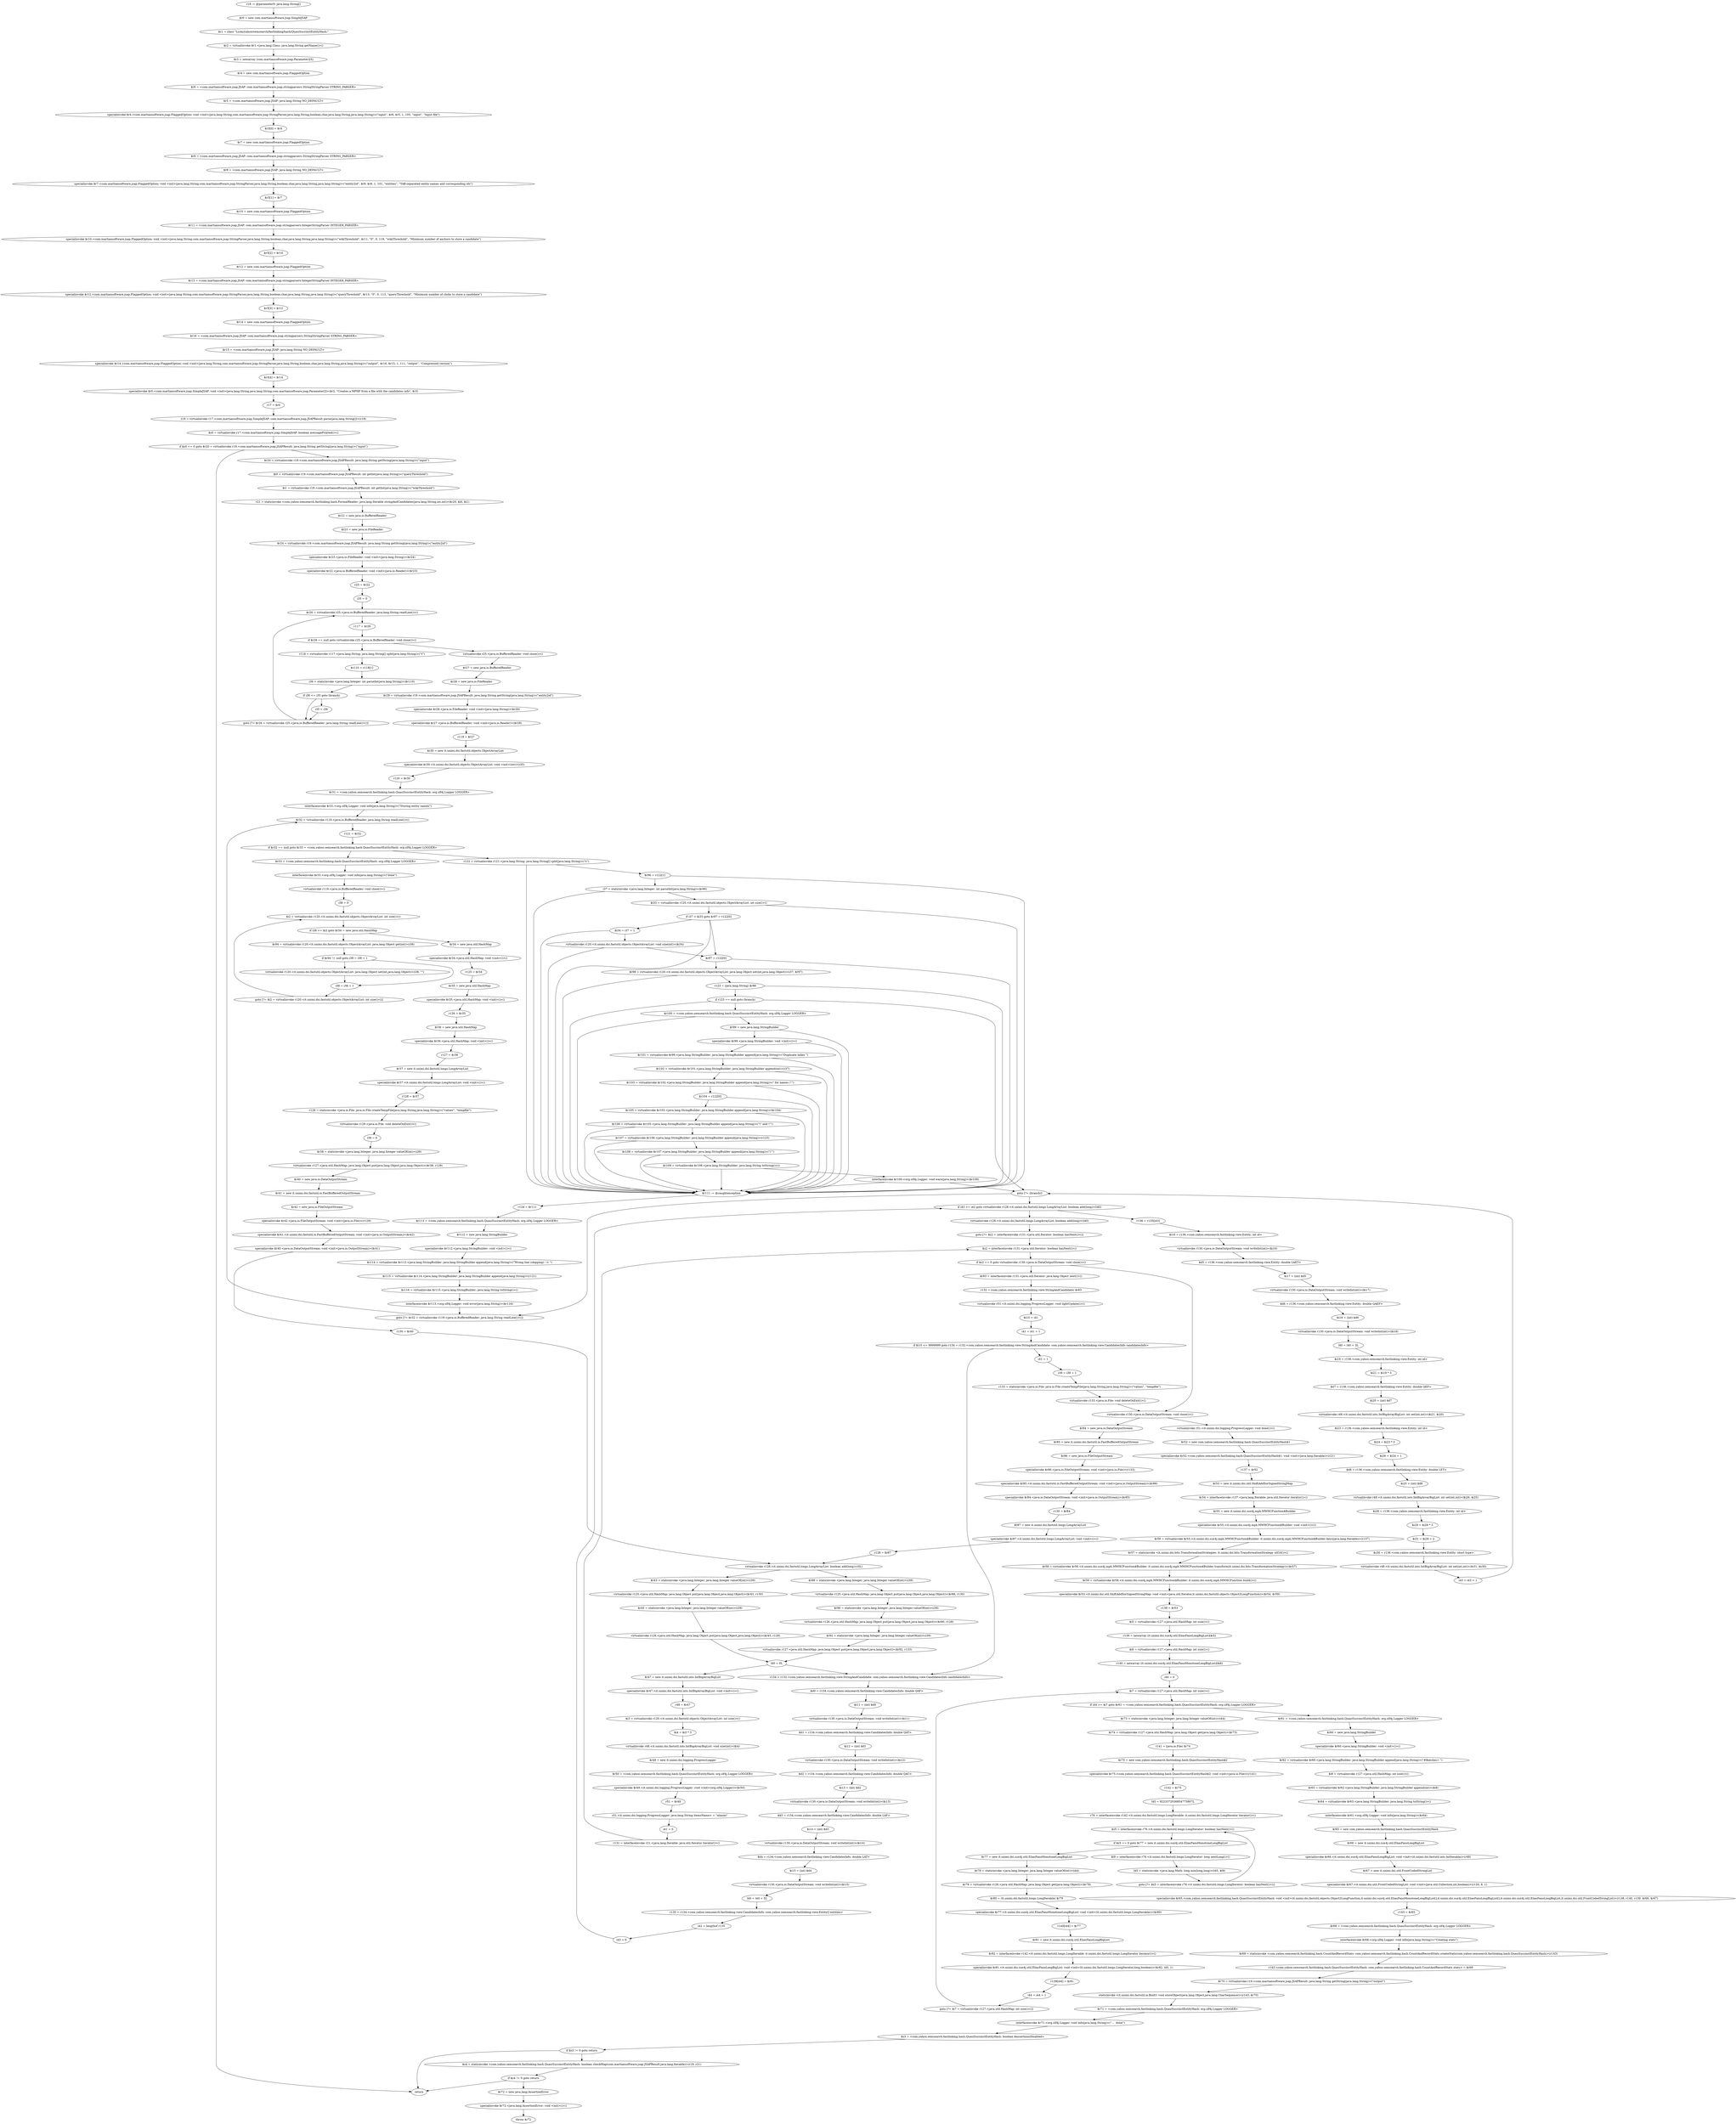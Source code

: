 digraph "unitGraph" {
    "r18 := @parameter0: java.lang.String[]"
    "$r0 = new com.martiansoftware.jsap.SimpleJSAP"
    "$r1 = class \"Lcom/yahoo/semsearch/fastlinking/hash/QuasiSuccinctEntityHash;\""
    "$r2 = virtualinvoke $r1.<java.lang.Class: java.lang.String getName()>()"
    "$r3 = newarray (com.martiansoftware.jsap.Parameter)[5]"
    "$r4 = new com.martiansoftware.jsap.FlaggedOption"
    "$r6 = <com.martiansoftware.jsap.JSAP: com.martiansoftware.jsap.stringparsers.StringStringParser STRING_PARSER>"
    "$r5 = <com.martiansoftware.jsap.JSAP: java.lang.String NO_DEFAULT>"
    "specialinvoke $r4.<com.martiansoftware.jsap.FlaggedOption: void <init>(java.lang.String,com.martiansoftware.jsap.StringParser,java.lang.String,boolean,char,java.lang.String,java.lang.String)>(\"input\", $r6, $r5, 1, 105, \"input\", \"Input file\")"
    "$r3[0] = $r4"
    "$r7 = new com.martiansoftware.jsap.FlaggedOption"
    "$r9 = <com.martiansoftware.jsap.JSAP: com.martiansoftware.jsap.stringparsers.StringStringParser STRING_PARSER>"
    "$r8 = <com.martiansoftware.jsap.JSAP: java.lang.String NO_DEFAULT>"
    "specialinvoke $r7.<com.martiansoftware.jsap.FlaggedOption: void <init>(java.lang.String,com.martiansoftware.jsap.StringParser,java.lang.String,boolean,char,java.lang.String,java.lang.String)>(\"entity2id\", $r9, $r8, 1, 101, \"entities\", \"TAB-separated entity names and corresponding ids\")"
    "$r3[1] = $r7"
    "$r10 = new com.martiansoftware.jsap.FlaggedOption"
    "$r11 = <com.martiansoftware.jsap.JSAP: com.martiansoftware.jsap.stringparsers.IntegerStringParser INTEGER_PARSER>"
    "specialinvoke $r10.<com.martiansoftware.jsap.FlaggedOption: void <init>(java.lang.String,com.martiansoftware.jsap.StringParser,java.lang.String,boolean,char,java.lang.String,java.lang.String)>(\"wikiThreshold\", $r11, \"0\", 0, 119, \"wikiThreshold\", \"Minimum number of anchors to store a candidate\")"
    "$r3[2] = $r10"
    "$r12 = new com.martiansoftware.jsap.FlaggedOption"
    "$r13 = <com.martiansoftware.jsap.JSAP: com.martiansoftware.jsap.stringparsers.IntegerStringParser INTEGER_PARSER>"
    "specialinvoke $r12.<com.martiansoftware.jsap.FlaggedOption: void <init>(java.lang.String,com.martiansoftware.jsap.StringParser,java.lang.String,boolean,char,java.lang.String,java.lang.String)>(\"queryThreshold\", $r13, \"0\", 0, 113, \"queryThreshold\", \"Minimum number of clicks to store a candidate\")"
    "$r3[3] = $r12"
    "$r14 = new com.martiansoftware.jsap.FlaggedOption"
    "$r16 = <com.martiansoftware.jsap.JSAP: com.martiansoftware.jsap.stringparsers.StringStringParser STRING_PARSER>"
    "$r15 = <com.martiansoftware.jsap.JSAP: java.lang.String NO_DEFAULT>"
    "specialinvoke $r14.<com.martiansoftware.jsap.FlaggedOption: void <init>(java.lang.String,com.martiansoftware.jsap.StringParser,java.lang.String,boolean,char,java.lang.String,java.lang.String)>(\"output\", $r16, $r15, 1, 111, \"output\", \"Compressed version\")"
    "$r3[4] = $r14"
    "specialinvoke $r0.<com.martiansoftware.jsap.SimpleJSAP: void <init>(java.lang.String,java.lang.String,com.martiansoftware.jsap.Parameter[])>($r2, \"Creates a MPHF from a file with the candidates info\", $r3)"
    "r17 = $r0"
    "r19 = virtualinvoke r17.<com.martiansoftware.jsap.SimpleJSAP: com.martiansoftware.jsap.JSAPResult parse(java.lang.String[])>(r18)"
    "$z0 = virtualinvoke r17.<com.martiansoftware.jsap.SimpleJSAP: boolean messagePrinted()>()"
    "if $z0 == 0 goto $r20 = virtualinvoke r19.<com.martiansoftware.jsap.JSAPResult: java.lang.String getString(java.lang.String)>(\"input\")"
    "return"
    "$r20 = virtualinvoke r19.<com.martiansoftware.jsap.JSAPResult: java.lang.String getString(java.lang.String)>(\"input\")"
    "$i0 = virtualinvoke r19.<com.martiansoftware.jsap.JSAPResult: int getInt(java.lang.String)>(\"queryThreshold\")"
    "$i1 = virtualinvoke r19.<com.martiansoftware.jsap.JSAPResult: int getInt(java.lang.String)>(\"wikiThreshold\")"
    "r21 = staticinvoke <com.yahoo.semsearch.fastlinking.hash.FormatReader: java.lang.Iterable stringAndCandidates(java.lang.String,int,int)>($r20, $i0, $i1)"
    "$r22 = new java.io.BufferedReader"
    "$r23 = new java.io.FileReader"
    "$r24 = virtualinvoke r19.<com.martiansoftware.jsap.JSAPResult: java.lang.String getString(java.lang.String)>(\"entity2id\")"
    "specialinvoke $r23.<java.io.FileReader: void <init>(java.lang.String)>($r24)"
    "specialinvoke $r22.<java.io.BufferedReader: void <init>(java.io.Reader)>($r23)"
    "r25 = $r22"
    "i35 = 0"
    "$r26 = virtualinvoke r25.<java.io.BufferedReader: java.lang.String readLine()>()"
    "r117 = $r26"
    "if $r26 == null goto virtualinvoke r25.<java.io.BufferedReader: void close()>()"
    "r118 = virtualinvoke r117.<java.lang.String: java.lang.String[] split(java.lang.String)>(\"\t\")"
    "$r110 = r118[1]"
    "i36 = staticinvoke <java.lang.Integer: int parseInt(java.lang.String)>($r110)"
    "if i36 <= i35 goto (branch)"
    "i35 = i36"
    "goto [?= $r26 = virtualinvoke r25.<java.io.BufferedReader: java.lang.String readLine()>()]"
    "virtualinvoke r25.<java.io.BufferedReader: void close()>()"
    "$r27 = new java.io.BufferedReader"
    "$r28 = new java.io.FileReader"
    "$r29 = virtualinvoke r19.<com.martiansoftware.jsap.JSAPResult: java.lang.String getString(java.lang.String)>(\"entity2id\")"
    "specialinvoke $r28.<java.io.FileReader: void <init>(java.lang.String)>($r29)"
    "specialinvoke $r27.<java.io.BufferedReader: void <init>(java.io.Reader)>($r28)"
    "r119 = $r27"
    "$r30 = new it.unimi.dsi.fastutil.objects.ObjectArrayList"
    "specialinvoke $r30.<it.unimi.dsi.fastutil.objects.ObjectArrayList: void <init>(int)>(i35)"
    "r120 = $r30"
    "$r31 = <com.yahoo.semsearch.fastlinking.hash.QuasiSuccinctEntityHash: org.slf4j.Logger LOGGER>"
    "interfaceinvoke $r31.<org.slf4j.Logger: void info(java.lang.String)>(\"Storing entity names\")"
    "$r32 = virtualinvoke r119.<java.io.BufferedReader: java.lang.String readLine()>()"
    "r121 = $r32"
    "if $r32 == null goto $r33 = <com.yahoo.semsearch.fastlinking.hash.QuasiSuccinctEntityHash: org.slf4j.Logger LOGGER>"
    "r122 = virtualinvoke r121.<java.lang.String: java.lang.String[] split(java.lang.String)>(\"\t\")"
    "$r96 = r122[1]"
    "i37 = staticinvoke <java.lang.Integer: int parseInt(java.lang.String)>($r96)"
    "$i33 = virtualinvoke r120.<it.unimi.dsi.fastutil.objects.ObjectArrayList: int size()>()"
    "if i37 < $i33 goto $r97 = r122[0]"
    "$i34 = i37 + 1"
    "virtualinvoke r120.<it.unimi.dsi.fastutil.objects.ObjectArrayList: void size(int)>($i34)"
    "$r97 = r122[0]"
    "$r98 = virtualinvoke r120.<it.unimi.dsi.fastutil.objects.ObjectArrayList: java.lang.Object set(int,java.lang.Object)>(i37, $r97)"
    "r123 = (java.lang.String) $r98"
    "if r123 == null goto (branch)"
    "$r100 = <com.yahoo.semsearch.fastlinking.hash.QuasiSuccinctEntityHash: org.slf4j.Logger LOGGER>"
    "$r99 = new java.lang.StringBuilder"
    "specialinvoke $r99.<java.lang.StringBuilder: void <init>()>()"
    "$r101 = virtualinvoke $r99.<java.lang.StringBuilder: java.lang.StringBuilder append(java.lang.String)>(\"Duplicate index \")"
    "$r102 = virtualinvoke $r101.<java.lang.StringBuilder: java.lang.StringBuilder append(int)>(i37)"
    "$r103 = virtualinvoke $r102.<java.lang.StringBuilder: java.lang.StringBuilder append(java.lang.String)>(\" for names \\\"\")"
    "$r104 = r122[0]"
    "$r105 = virtualinvoke $r103.<java.lang.StringBuilder: java.lang.StringBuilder append(java.lang.String)>($r104)"
    "$r106 = virtualinvoke $r105.<java.lang.StringBuilder: java.lang.StringBuilder append(java.lang.String)>(\"\\\" and \\\"\")"
    "$r107 = virtualinvoke $r106.<java.lang.StringBuilder: java.lang.StringBuilder append(java.lang.String)>(r123)"
    "$r108 = virtualinvoke $r107.<java.lang.StringBuilder: java.lang.StringBuilder append(java.lang.String)>(\"\\\"\")"
    "$r109 = virtualinvoke $r108.<java.lang.StringBuilder: java.lang.String toString()>()"
    "interfaceinvoke $r100.<org.slf4j.Logger: void warn(java.lang.String)>($r109)"
    "goto [?= (branch)]"
    "$r111 := @caughtexception"
    "r124 = $r111"
    "$r113 = <com.yahoo.semsearch.fastlinking.hash.QuasiSuccinctEntityHash: org.slf4j.Logger LOGGER>"
    "$r112 = new java.lang.StringBuilder"
    "specialinvoke $r112.<java.lang.StringBuilder: void <init>()>()"
    "$r114 = virtualinvoke $r112.<java.lang.StringBuilder: java.lang.StringBuilder append(java.lang.String)>(\"Wrong line (skipping) --> \")"
    "$r115 = virtualinvoke $r114.<java.lang.StringBuilder: java.lang.StringBuilder append(java.lang.String)>(r121)"
    "$r116 = virtualinvoke $r115.<java.lang.StringBuilder: java.lang.String toString()>()"
    "interfaceinvoke $r113.<org.slf4j.Logger: void error(java.lang.String)>($r116)"
    "goto [?= $r32 = virtualinvoke r119.<java.io.BufferedReader: java.lang.String readLine()>()]"
    "$r33 = <com.yahoo.semsearch.fastlinking.hash.QuasiSuccinctEntityHash: org.slf4j.Logger LOGGER>"
    "interfaceinvoke $r33.<org.slf4j.Logger: void info(java.lang.String)>(\"done\")"
    "virtualinvoke r119.<java.io.BufferedReader: void close()>()"
    "i38 = 0"
    "$i2 = virtualinvoke r120.<it.unimi.dsi.fastutil.objects.ObjectArrayList: int size()>()"
    "if i38 >= $i2 goto $r34 = new java.util.HashMap"
    "$r94 = virtualinvoke r120.<it.unimi.dsi.fastutil.objects.ObjectArrayList: java.lang.Object get(int)>(i38)"
    "if $r94 != null goto i38 = i38 + 1"
    "virtualinvoke r120.<it.unimi.dsi.fastutil.objects.ObjectArrayList: java.lang.Object set(int,java.lang.Object)>(i38, \"\")"
    "i38 = i38 + 1"
    "goto [?= $i2 = virtualinvoke r120.<it.unimi.dsi.fastutil.objects.ObjectArrayList: int size()>()]"
    "$r34 = new java.util.HashMap"
    "specialinvoke $r34.<java.util.HashMap: void <init>()>()"
    "r125 = $r34"
    "$r35 = new java.util.HashMap"
    "specialinvoke $r35.<java.util.HashMap: void <init>()>()"
    "r126 = $r35"
    "$r36 = new java.util.HashMap"
    "specialinvoke $r36.<java.util.HashMap: void <init>()>()"
    "r127 = $r36"
    "$r37 = new it.unimi.dsi.fastutil.longs.LongArrayList"
    "specialinvoke $r37.<it.unimi.dsi.fastutil.longs.LongArrayList: void <init>()>()"
    "r128 = $r37"
    "r129 = staticinvoke <java.io.File: java.io.File createTempFile(java.lang.String,java.lang.String)>(\"values\", \"tempfile\")"
    "virtualinvoke r129.<java.io.File: void deleteOnExit()>()"
    "i39 = 0"
    "$r38 = staticinvoke <java.lang.Integer: java.lang.Integer valueOf(int)>(i39)"
    "virtualinvoke r127.<java.util.HashMap: java.lang.Object put(java.lang.Object,java.lang.Object)>($r38, r129)"
    "$r40 = new java.io.DataOutputStream"
    "$r41 = new it.unimi.dsi.fastutil.io.FastBufferedOutputStream"
    "$r42 = new java.io.FileOutputStream"
    "specialinvoke $r42.<java.io.FileOutputStream: void <init>(java.io.File)>(r129)"
    "specialinvoke $r41.<it.unimi.dsi.fastutil.io.FastBufferedOutputStream: void <init>(java.io.OutputStream)>($r42)"
    "specialinvoke $r40.<java.io.DataOutputStream: void <init>(java.io.OutputStream)>($r41)"
    "r130 = $r40"
    "virtualinvoke r128.<it.unimi.dsi.fastutil.longs.LongArrayList: boolean add(long)>(0L)"
    "$r43 = staticinvoke <java.lang.Integer: java.lang.Integer valueOf(int)>(i39)"
    "virtualinvoke r125.<java.util.HashMap: java.lang.Object put(java.lang.Object,java.lang.Object)>($r43, r130)"
    "$r45 = staticinvoke <java.lang.Integer: java.lang.Integer valueOf(int)>(i39)"
    "virtualinvoke r126.<java.util.HashMap: java.lang.Object put(java.lang.Object,java.lang.Object)>($r45, r128)"
    "l40 = 0L"
    "$r47 = new it.unimi.dsi.fastutil.ints.IntBigArrayBigList"
    "specialinvoke $r47.<it.unimi.dsi.fastutil.ints.IntBigArrayBigList: void <init>()>()"
    "r48 = $r47"
    "$i3 = virtualinvoke r120.<it.unimi.dsi.fastutil.objects.ObjectArrayList: int size()>()"
    "$i4 = $i3 * 3"
    "virtualinvoke r48.<it.unimi.dsi.fastutil.ints.IntBigArrayBigList: void size(int)>($i4)"
    "$r49 = new it.unimi.dsi.logging.ProgressLogger"
    "$r50 = <com.yahoo.semsearch.fastlinking.hash.QuasiSuccinctEntityHash: org.slf4j.Logger LOGGER>"
    "specialinvoke $r49.<it.unimi.dsi.logging.ProgressLogger: void <init>(org.slf4j.Logger)>($r50)"
    "r51 = $r49"
    "r51.<it.unimi.dsi.logging.ProgressLogger: java.lang.String itemsName> = \"aliases\""
    "i41 = 0"
    "r131 = interfaceinvoke r21.<java.lang.Iterable: java.util.Iterator iterator()>()"
    "$z2 = interfaceinvoke r131.<java.util.Iterator: boolean hasNext()>()"
    "if $z2 == 0 goto virtualinvoke r130.<java.io.DataOutputStream: void close()>()"
    "$r83 = interfaceinvoke r131.<java.util.Iterator: java.lang.Object next()>()"
    "r132 = (com.yahoo.semsearch.fastlinking.view.StringAndCandidate) $r83"
    "virtualinvoke r51.<it.unimi.dsi.logging.ProgressLogger: void lightUpdate()>()"
    "$i10 = i41"
    "i41 = i41 + 1"
    "if $i10 <= 9999999 goto r134 = r132.<com.yahoo.semsearch.fastlinking.view.StringAndCandidate: com.yahoo.semsearch.fastlinking.view.CandidatesInfo candidatesInfo>"
    "i41 = 1"
    "i39 = i39 + 1"
    "r133 = staticinvoke <java.io.File: java.io.File createTempFile(java.lang.String,java.lang.String)>(\"values\", \"tempfile\")"
    "virtualinvoke r133.<java.io.File: void deleteOnExit()>()"
    "virtualinvoke r130.<java.io.DataOutputStream: void close()>()"
    "$r84 = new java.io.DataOutputStream"
    "$r85 = new it.unimi.dsi.fastutil.io.FastBufferedOutputStream"
    "$r86 = new java.io.FileOutputStream"
    "specialinvoke $r86.<java.io.FileOutputStream: void <init>(java.io.File)>(r133)"
    "specialinvoke $r85.<it.unimi.dsi.fastutil.io.FastBufferedOutputStream: void <init>(java.io.OutputStream)>($r86)"
    "specialinvoke $r84.<java.io.DataOutputStream: void <init>(java.io.OutputStream)>($r85)"
    "r130 = $r84"
    "$r87 = new it.unimi.dsi.fastutil.longs.LongArrayList"
    "specialinvoke $r87.<it.unimi.dsi.fastutil.longs.LongArrayList: void <init>()>()"
    "r128 = $r87"
    "$r88 = staticinvoke <java.lang.Integer: java.lang.Integer valueOf(int)>(i39)"
    "virtualinvoke r125.<java.util.HashMap: java.lang.Object put(java.lang.Object,java.lang.Object)>($r88, r130)"
    "$r90 = staticinvoke <java.lang.Integer: java.lang.Integer valueOf(int)>(i39)"
    "virtualinvoke r126.<java.util.HashMap: java.lang.Object put(java.lang.Object,java.lang.Object)>($r90, r128)"
    "$r92 = staticinvoke <java.lang.Integer: java.lang.Integer valueOf(int)>(i39)"
    "virtualinvoke r127.<java.util.HashMap: java.lang.Object put(java.lang.Object,java.lang.Object)>($r92, r133)"
    "r134 = r132.<com.yahoo.semsearch.fastlinking.view.StringAndCandidate: com.yahoo.semsearch.fastlinking.view.CandidatesInfo candidatesInfo>"
    "$d0 = r134.<com.yahoo.semsearch.fastlinking.view.CandidatesInfo: double QAF>"
    "$i11 = (int) $d0"
    "virtualinvoke r130.<java.io.DataOutputStream: void writeInt(int)>($i11)"
    "$d1 = r134.<com.yahoo.semsearch.fastlinking.view.CandidatesInfo: double QAT>"
    "$i12 = (int) $d1"
    "virtualinvoke r130.<java.io.DataOutputStream: void writeInt(int)>($i12)"
    "$d2 = r134.<com.yahoo.semsearch.fastlinking.view.CandidatesInfo: double QAC>"
    "$i13 = (int) $d2"
    "virtualinvoke r130.<java.io.DataOutputStream: void writeInt(int)>($i13)"
    "$d3 = r134.<com.yahoo.semsearch.fastlinking.view.CandidatesInfo: double LAF>"
    "$i14 = (int) $d3"
    "virtualinvoke r130.<java.io.DataOutputStream: void writeInt(int)>($i14)"
    "$d4 = r134.<com.yahoo.semsearch.fastlinking.view.CandidatesInfo: double LAT>"
    "$i15 = (int) $d4"
    "virtualinvoke r130.<java.io.DataOutputStream: void writeInt(int)>($i15)"
    "l40 = l40 + 5L"
    "r135 = r134.<com.yahoo.semsearch.fastlinking.view.CandidatesInfo: com.yahoo.semsearch.fastlinking.view.Entity[] entities>"
    "i42 = lengthof r135"
    "i43 = 0"
    "if i43 >= i42 goto virtualinvoke r128.<it.unimi.dsi.fastutil.longs.LongArrayList: boolean add(long)>(l40)"
    "r136 = r135[i43]"
    "$i16 = r136.<com.yahoo.semsearch.fastlinking.view.Entity: int id>"
    "virtualinvoke r130.<java.io.DataOutputStream: void writeInt(int)>($i16)"
    "$d5 = r136.<com.yahoo.semsearch.fastlinking.view.Entity: double LAET>"
    "$i17 = (int) $d5"
    "virtualinvoke r130.<java.io.DataOutputStream: void writeInt(int)>($i17)"
    "$d6 = r136.<com.yahoo.semsearch.fastlinking.view.Entity: double QAEF>"
    "$i18 = (int) $d6"
    "virtualinvoke r130.<java.io.DataOutputStream: void writeInt(int)>($i18)"
    "l40 = l40 + 3L"
    "$i19 = r136.<com.yahoo.semsearch.fastlinking.view.Entity: int id>"
    "$i21 = $i19 * 3"
    "$d7 = r136.<com.yahoo.semsearch.fastlinking.view.Entity: double QEF>"
    "$i20 = (int) $d7"
    "virtualinvoke r48.<it.unimi.dsi.fastutil.ints.IntBigArrayBigList: int set(int,int)>($i21, $i20)"
    "$i23 = r136.<com.yahoo.semsearch.fastlinking.view.Entity: int id>"
    "$i24 = $i23 * 3"
    "$i26 = $i24 + 1"
    "$d8 = r136.<com.yahoo.semsearch.fastlinking.view.Entity: double LET>"
    "$i25 = (int) $d8"
    "virtualinvoke r48.<it.unimi.dsi.fastutil.ints.IntBigArrayBigList: int set(int,int)>($i26, $i25)"
    "$i28 = r136.<com.yahoo.semsearch.fastlinking.view.Entity: int id>"
    "$i29 = $i28 * 3"
    "$i31 = $i29 + 2"
    "$s30 = r136.<com.yahoo.semsearch.fastlinking.view.Entity: short type>"
    "virtualinvoke r48.<it.unimi.dsi.fastutil.ints.IntBigArrayBigList: int set(int,int)>($i31, $s30)"
    "i43 = i43 + 1"
    "virtualinvoke r128.<it.unimi.dsi.fastutil.longs.LongArrayList: boolean add(long)>(l40)"
    "goto [?= $z2 = interfaceinvoke r131.<java.util.Iterator: boolean hasNext()>()]"
    "virtualinvoke r51.<it.unimi.dsi.logging.ProgressLogger: void done()>()"
    "$r52 = new com.yahoo.semsearch.fastlinking.hash.QuasiSuccinctEntityHash$1"
    "specialinvoke $r52.<com.yahoo.semsearch.fastlinking.hash.QuasiSuccinctEntityHash$1: void <init>(java.lang.Iterable)>(r21)"
    "r137 = $r52"
    "$r53 = new it.unimi.dsi.util.ShiftAddXorSignedStringMap"
    "$r54 = interfaceinvoke r137.<java.lang.Iterable: java.util.Iterator iterator()>()"
    "$r55 = new it.unimi.dsi.sux4j.mph.MWHCFunction$Builder"
    "specialinvoke $r55.<it.unimi.dsi.sux4j.mph.MWHCFunction$Builder: void <init>()>()"
    "$r56 = virtualinvoke $r55.<it.unimi.dsi.sux4j.mph.MWHCFunction$Builder: it.unimi.dsi.sux4j.mph.MWHCFunction$Builder keys(java.lang.Iterable)>(r137)"
    "$r57 = staticinvoke <it.unimi.dsi.bits.TransformationStrategies: it.unimi.dsi.bits.TransformationStrategy utf16()>()"
    "$r58 = virtualinvoke $r56.<it.unimi.dsi.sux4j.mph.MWHCFunction$Builder: it.unimi.dsi.sux4j.mph.MWHCFunction$Builder transform(it.unimi.dsi.bits.TransformationStrategy)>($r57)"
    "$r59 = virtualinvoke $r58.<it.unimi.dsi.sux4j.mph.MWHCFunction$Builder: it.unimi.dsi.sux4j.mph.MWHCFunction build()>()"
    "specialinvoke $r53.<it.unimi.dsi.util.ShiftAddXorSignedStringMap: void <init>(java.util.Iterator,it.unimi.dsi.fastutil.objects.Object2LongFunction)>($r54, $r59)"
    "r138 = $r53"
    "$i5 = virtualinvoke r127.<java.util.HashMap: int size()>()"
    "r139 = newarray (it.unimi.dsi.sux4j.util.EliasFanoLongBigList)[$i5]"
    "$i6 = virtualinvoke r127.<java.util.HashMap: int size()>()"
    "r140 = newarray (it.unimi.dsi.sux4j.util.EliasFanoMonotoneLongBigList)[$i6]"
    "i44 = 0"
    "$i7 = virtualinvoke r127.<java.util.HashMap: int size()>()"
    "if i44 >= $i7 goto $r61 = <com.yahoo.semsearch.fastlinking.hash.QuasiSuccinctEntityHash: org.slf4j.Logger LOGGER>"
    "$r73 = staticinvoke <java.lang.Integer: java.lang.Integer valueOf(int)>(i44)"
    "$r74 = virtualinvoke r127.<java.util.HashMap: java.lang.Object get(java.lang.Object)>($r73)"
    "r141 = (java.io.File) $r74"
    "$r75 = new com.yahoo.semsearch.fastlinking.hash.QuasiSuccinctEntityHash$2"
    "specialinvoke $r75.<com.yahoo.semsearch.fastlinking.hash.QuasiSuccinctEntityHash$2: void <init>(java.io.File)>(r141)"
    "r142 = $r75"
    "l45 = 9223372036854775807L"
    "r76 = interfaceinvoke r142.<it.unimi.dsi.fastutil.longs.LongIterable: it.unimi.dsi.fastutil.longs.LongIterator iterator()>()"
    "$z5 = interfaceinvoke r76.<it.unimi.dsi.fastutil.longs.LongIterator: boolean hasNext()>()"
    "if $z5 == 0 goto $r77 = new it.unimi.dsi.sux4j.util.EliasFanoMonotoneLongBigList"
    "$l9 = interfaceinvoke r76.<it.unimi.dsi.fastutil.longs.LongIterator: long nextLong()>()"
    "l45 = staticinvoke <java.lang.Math: long min(long,long)>(l45, $l9)"
    "goto [?= $z5 = interfaceinvoke r76.<it.unimi.dsi.fastutil.longs.LongIterator: boolean hasNext()>()]"
    "$r77 = new it.unimi.dsi.sux4j.util.EliasFanoMonotoneLongBigList"
    "$r78 = staticinvoke <java.lang.Integer: java.lang.Integer valueOf(int)>(i44)"
    "$r79 = virtualinvoke r126.<java.util.HashMap: java.lang.Object get(java.lang.Object)>($r78)"
    "$r80 = (it.unimi.dsi.fastutil.longs.LongIterable) $r79"
    "specialinvoke $r77.<it.unimi.dsi.sux4j.util.EliasFanoMonotoneLongBigList: void <init>(it.unimi.dsi.fastutil.longs.LongIterable)>($r80)"
    "r140[i44] = $r77"
    "$r81 = new it.unimi.dsi.sux4j.util.EliasFanoLongBigList"
    "$r82 = interfaceinvoke r142.<it.unimi.dsi.fastutil.longs.LongIterable: it.unimi.dsi.fastutil.longs.LongIterator iterator()>()"
    "specialinvoke $r81.<it.unimi.dsi.sux4j.util.EliasFanoLongBigList: void <init>(it.unimi.dsi.fastutil.longs.LongIterator,long,boolean)>($r82, l45, 1)"
    "r139[i44] = $r81"
    "i44 = i44 + 1"
    "goto [?= $i7 = virtualinvoke r127.<java.util.HashMap: int size()>()]"
    "$r61 = <com.yahoo.semsearch.fastlinking.hash.QuasiSuccinctEntityHash: org.slf4j.Logger LOGGER>"
    "$r60 = new java.lang.StringBuilder"
    "specialinvoke $r60.<java.lang.StringBuilder: void <init>()>()"
    "$r62 = virtualinvoke $r60.<java.lang.StringBuilder: java.lang.StringBuilder append(java.lang.String)>(\"#Batches= \")"
    "$i8 = virtualinvoke r127.<java.util.HashMap: int size()>()"
    "$r63 = virtualinvoke $r62.<java.lang.StringBuilder: java.lang.StringBuilder append(int)>($i8)"
    "$r64 = virtualinvoke $r63.<java.lang.StringBuilder: java.lang.String toString()>()"
    "interfaceinvoke $r61.<org.slf4j.Logger: void info(java.lang.String)>($r64)"
    "$r65 = new com.yahoo.semsearch.fastlinking.hash.QuasiSuccinctEntityHash"
    "$r66 = new it.unimi.dsi.sux4j.util.EliasFanoLongBigList"
    "specialinvoke $r66.<it.unimi.dsi.sux4j.util.EliasFanoLongBigList: void <init>(it.unimi.dsi.fastutil.ints.IntIterable)>(r48)"
    "$r67 = new it.unimi.dsi.util.FrontCodedStringList"
    "specialinvoke $r67.<it.unimi.dsi.util.FrontCodedStringList: void <init>(java.util.Collection,int,boolean)>(r120, 8, 1)"
    "specialinvoke $r65.<com.yahoo.semsearch.fastlinking.hash.QuasiSuccinctEntityHash: void <init>(it.unimi.dsi.fastutil.objects.Object2LongFunction,it.unimi.dsi.sux4j.util.EliasFanoMonotoneLongBigList[],it.unimi.dsi.sux4j.util.EliasFanoLongBigList[],it.unimi.dsi.sux4j.util.EliasFanoLongBigList,it.unimi.dsi.util.FrontCodedStringList)>(r138, r140, r139, $r66, $r67)"
    "r143 = $r65"
    "$r68 = <com.yahoo.semsearch.fastlinking.hash.QuasiSuccinctEntityHash: org.slf4j.Logger LOGGER>"
    "interfaceinvoke $r68.<org.slf4j.Logger: void info(java.lang.String)>(\"Creating stats\")"
    "$r69 = staticinvoke <com.yahoo.semsearch.fastlinking.hash.CountAndRecordStats: com.yahoo.semsearch.fastlinking.hash.CountAndRecordStats createStats(com.yahoo.semsearch.fastlinking.hash.QuasiSuccinctEntityHash)>(r143)"
    "r143.<com.yahoo.semsearch.fastlinking.hash.QuasiSuccinctEntityHash: com.yahoo.semsearch.fastlinking.hash.CountAndRecordStats stats> = $r69"
    "$r70 = virtualinvoke r19.<com.martiansoftware.jsap.JSAPResult: java.lang.String getString(java.lang.String)>(\"output\")"
    "staticinvoke <it.unimi.dsi.fastutil.io.BinIO: void storeObject(java.lang.Object,java.lang.CharSequence)>(r143, $r70)"
    "$r71 = <com.yahoo.semsearch.fastlinking.hash.QuasiSuccinctEntityHash: org.slf4j.Logger LOGGER>"
    "interfaceinvoke $r71.<org.slf4j.Logger: void info(java.lang.String)>(\"...  done\")"
    "$z3 = <com.yahoo.semsearch.fastlinking.hash.QuasiSuccinctEntityHash: boolean $assertionsDisabled>"
    "if $z3 != 0 goto return"
    "$z4 = staticinvoke <com.yahoo.semsearch.fastlinking.hash.QuasiSuccinctEntityHash: boolean checkMap(com.martiansoftware.jsap.JSAPResult,java.lang.Iterable)>(r19, r21)"
    "if $z4 != 0 goto return"
    "$r72 = new java.lang.AssertionError"
    "specialinvoke $r72.<java.lang.AssertionError: void <init>()>()"
    "throw $r72"
    "r18 := @parameter0: java.lang.String[]"->"$r0 = new com.martiansoftware.jsap.SimpleJSAP";
    "$r0 = new com.martiansoftware.jsap.SimpleJSAP"->"$r1 = class \"Lcom/yahoo/semsearch/fastlinking/hash/QuasiSuccinctEntityHash;\"";
    "$r1 = class \"Lcom/yahoo/semsearch/fastlinking/hash/QuasiSuccinctEntityHash;\""->"$r2 = virtualinvoke $r1.<java.lang.Class: java.lang.String getName()>()";
    "$r2 = virtualinvoke $r1.<java.lang.Class: java.lang.String getName()>()"->"$r3 = newarray (com.martiansoftware.jsap.Parameter)[5]";
    "$r3 = newarray (com.martiansoftware.jsap.Parameter)[5]"->"$r4 = new com.martiansoftware.jsap.FlaggedOption";
    "$r4 = new com.martiansoftware.jsap.FlaggedOption"->"$r6 = <com.martiansoftware.jsap.JSAP: com.martiansoftware.jsap.stringparsers.StringStringParser STRING_PARSER>";
    "$r6 = <com.martiansoftware.jsap.JSAP: com.martiansoftware.jsap.stringparsers.StringStringParser STRING_PARSER>"->"$r5 = <com.martiansoftware.jsap.JSAP: java.lang.String NO_DEFAULT>";
    "$r5 = <com.martiansoftware.jsap.JSAP: java.lang.String NO_DEFAULT>"->"specialinvoke $r4.<com.martiansoftware.jsap.FlaggedOption: void <init>(java.lang.String,com.martiansoftware.jsap.StringParser,java.lang.String,boolean,char,java.lang.String,java.lang.String)>(\"input\", $r6, $r5, 1, 105, \"input\", \"Input file\")";
    "specialinvoke $r4.<com.martiansoftware.jsap.FlaggedOption: void <init>(java.lang.String,com.martiansoftware.jsap.StringParser,java.lang.String,boolean,char,java.lang.String,java.lang.String)>(\"input\", $r6, $r5, 1, 105, \"input\", \"Input file\")"->"$r3[0] = $r4";
    "$r3[0] = $r4"->"$r7 = new com.martiansoftware.jsap.FlaggedOption";
    "$r7 = new com.martiansoftware.jsap.FlaggedOption"->"$r9 = <com.martiansoftware.jsap.JSAP: com.martiansoftware.jsap.stringparsers.StringStringParser STRING_PARSER>";
    "$r9 = <com.martiansoftware.jsap.JSAP: com.martiansoftware.jsap.stringparsers.StringStringParser STRING_PARSER>"->"$r8 = <com.martiansoftware.jsap.JSAP: java.lang.String NO_DEFAULT>";
    "$r8 = <com.martiansoftware.jsap.JSAP: java.lang.String NO_DEFAULT>"->"specialinvoke $r7.<com.martiansoftware.jsap.FlaggedOption: void <init>(java.lang.String,com.martiansoftware.jsap.StringParser,java.lang.String,boolean,char,java.lang.String,java.lang.String)>(\"entity2id\", $r9, $r8, 1, 101, \"entities\", \"TAB-separated entity names and corresponding ids\")";
    "specialinvoke $r7.<com.martiansoftware.jsap.FlaggedOption: void <init>(java.lang.String,com.martiansoftware.jsap.StringParser,java.lang.String,boolean,char,java.lang.String,java.lang.String)>(\"entity2id\", $r9, $r8, 1, 101, \"entities\", \"TAB-separated entity names and corresponding ids\")"->"$r3[1] = $r7";
    "$r3[1] = $r7"->"$r10 = new com.martiansoftware.jsap.FlaggedOption";
    "$r10 = new com.martiansoftware.jsap.FlaggedOption"->"$r11 = <com.martiansoftware.jsap.JSAP: com.martiansoftware.jsap.stringparsers.IntegerStringParser INTEGER_PARSER>";
    "$r11 = <com.martiansoftware.jsap.JSAP: com.martiansoftware.jsap.stringparsers.IntegerStringParser INTEGER_PARSER>"->"specialinvoke $r10.<com.martiansoftware.jsap.FlaggedOption: void <init>(java.lang.String,com.martiansoftware.jsap.StringParser,java.lang.String,boolean,char,java.lang.String,java.lang.String)>(\"wikiThreshold\", $r11, \"0\", 0, 119, \"wikiThreshold\", \"Minimum number of anchors to store a candidate\")";
    "specialinvoke $r10.<com.martiansoftware.jsap.FlaggedOption: void <init>(java.lang.String,com.martiansoftware.jsap.StringParser,java.lang.String,boolean,char,java.lang.String,java.lang.String)>(\"wikiThreshold\", $r11, \"0\", 0, 119, \"wikiThreshold\", \"Minimum number of anchors to store a candidate\")"->"$r3[2] = $r10";
    "$r3[2] = $r10"->"$r12 = new com.martiansoftware.jsap.FlaggedOption";
    "$r12 = new com.martiansoftware.jsap.FlaggedOption"->"$r13 = <com.martiansoftware.jsap.JSAP: com.martiansoftware.jsap.stringparsers.IntegerStringParser INTEGER_PARSER>";
    "$r13 = <com.martiansoftware.jsap.JSAP: com.martiansoftware.jsap.stringparsers.IntegerStringParser INTEGER_PARSER>"->"specialinvoke $r12.<com.martiansoftware.jsap.FlaggedOption: void <init>(java.lang.String,com.martiansoftware.jsap.StringParser,java.lang.String,boolean,char,java.lang.String,java.lang.String)>(\"queryThreshold\", $r13, \"0\", 0, 113, \"queryThreshold\", \"Minimum number of clicks to store a candidate\")";
    "specialinvoke $r12.<com.martiansoftware.jsap.FlaggedOption: void <init>(java.lang.String,com.martiansoftware.jsap.StringParser,java.lang.String,boolean,char,java.lang.String,java.lang.String)>(\"queryThreshold\", $r13, \"0\", 0, 113, \"queryThreshold\", \"Minimum number of clicks to store a candidate\")"->"$r3[3] = $r12";
    "$r3[3] = $r12"->"$r14 = new com.martiansoftware.jsap.FlaggedOption";
    "$r14 = new com.martiansoftware.jsap.FlaggedOption"->"$r16 = <com.martiansoftware.jsap.JSAP: com.martiansoftware.jsap.stringparsers.StringStringParser STRING_PARSER>";
    "$r16 = <com.martiansoftware.jsap.JSAP: com.martiansoftware.jsap.stringparsers.StringStringParser STRING_PARSER>"->"$r15 = <com.martiansoftware.jsap.JSAP: java.lang.String NO_DEFAULT>";
    "$r15 = <com.martiansoftware.jsap.JSAP: java.lang.String NO_DEFAULT>"->"specialinvoke $r14.<com.martiansoftware.jsap.FlaggedOption: void <init>(java.lang.String,com.martiansoftware.jsap.StringParser,java.lang.String,boolean,char,java.lang.String,java.lang.String)>(\"output\", $r16, $r15, 1, 111, \"output\", \"Compressed version\")";
    "specialinvoke $r14.<com.martiansoftware.jsap.FlaggedOption: void <init>(java.lang.String,com.martiansoftware.jsap.StringParser,java.lang.String,boolean,char,java.lang.String,java.lang.String)>(\"output\", $r16, $r15, 1, 111, \"output\", \"Compressed version\")"->"$r3[4] = $r14";
    "$r3[4] = $r14"->"specialinvoke $r0.<com.martiansoftware.jsap.SimpleJSAP: void <init>(java.lang.String,java.lang.String,com.martiansoftware.jsap.Parameter[])>($r2, \"Creates a MPHF from a file with the candidates info\", $r3)";
    "specialinvoke $r0.<com.martiansoftware.jsap.SimpleJSAP: void <init>(java.lang.String,java.lang.String,com.martiansoftware.jsap.Parameter[])>($r2, \"Creates a MPHF from a file with the candidates info\", $r3)"->"r17 = $r0";
    "r17 = $r0"->"r19 = virtualinvoke r17.<com.martiansoftware.jsap.SimpleJSAP: com.martiansoftware.jsap.JSAPResult parse(java.lang.String[])>(r18)";
    "r19 = virtualinvoke r17.<com.martiansoftware.jsap.SimpleJSAP: com.martiansoftware.jsap.JSAPResult parse(java.lang.String[])>(r18)"->"$z0 = virtualinvoke r17.<com.martiansoftware.jsap.SimpleJSAP: boolean messagePrinted()>()";
    "$z0 = virtualinvoke r17.<com.martiansoftware.jsap.SimpleJSAP: boolean messagePrinted()>()"->"if $z0 == 0 goto $r20 = virtualinvoke r19.<com.martiansoftware.jsap.JSAPResult: java.lang.String getString(java.lang.String)>(\"input\")";
    "if $z0 == 0 goto $r20 = virtualinvoke r19.<com.martiansoftware.jsap.JSAPResult: java.lang.String getString(java.lang.String)>(\"input\")"->"return";
    "if $z0 == 0 goto $r20 = virtualinvoke r19.<com.martiansoftware.jsap.JSAPResult: java.lang.String getString(java.lang.String)>(\"input\")"->"$r20 = virtualinvoke r19.<com.martiansoftware.jsap.JSAPResult: java.lang.String getString(java.lang.String)>(\"input\")";
    "$r20 = virtualinvoke r19.<com.martiansoftware.jsap.JSAPResult: java.lang.String getString(java.lang.String)>(\"input\")"->"$i0 = virtualinvoke r19.<com.martiansoftware.jsap.JSAPResult: int getInt(java.lang.String)>(\"queryThreshold\")";
    "$i0 = virtualinvoke r19.<com.martiansoftware.jsap.JSAPResult: int getInt(java.lang.String)>(\"queryThreshold\")"->"$i1 = virtualinvoke r19.<com.martiansoftware.jsap.JSAPResult: int getInt(java.lang.String)>(\"wikiThreshold\")";
    "$i1 = virtualinvoke r19.<com.martiansoftware.jsap.JSAPResult: int getInt(java.lang.String)>(\"wikiThreshold\")"->"r21 = staticinvoke <com.yahoo.semsearch.fastlinking.hash.FormatReader: java.lang.Iterable stringAndCandidates(java.lang.String,int,int)>($r20, $i0, $i1)";
    "r21 = staticinvoke <com.yahoo.semsearch.fastlinking.hash.FormatReader: java.lang.Iterable stringAndCandidates(java.lang.String,int,int)>($r20, $i0, $i1)"->"$r22 = new java.io.BufferedReader";
    "$r22 = new java.io.BufferedReader"->"$r23 = new java.io.FileReader";
    "$r23 = new java.io.FileReader"->"$r24 = virtualinvoke r19.<com.martiansoftware.jsap.JSAPResult: java.lang.String getString(java.lang.String)>(\"entity2id\")";
    "$r24 = virtualinvoke r19.<com.martiansoftware.jsap.JSAPResult: java.lang.String getString(java.lang.String)>(\"entity2id\")"->"specialinvoke $r23.<java.io.FileReader: void <init>(java.lang.String)>($r24)";
    "specialinvoke $r23.<java.io.FileReader: void <init>(java.lang.String)>($r24)"->"specialinvoke $r22.<java.io.BufferedReader: void <init>(java.io.Reader)>($r23)";
    "specialinvoke $r22.<java.io.BufferedReader: void <init>(java.io.Reader)>($r23)"->"r25 = $r22";
    "r25 = $r22"->"i35 = 0";
    "i35 = 0"->"$r26 = virtualinvoke r25.<java.io.BufferedReader: java.lang.String readLine()>()";
    "$r26 = virtualinvoke r25.<java.io.BufferedReader: java.lang.String readLine()>()"->"r117 = $r26";
    "r117 = $r26"->"if $r26 == null goto virtualinvoke r25.<java.io.BufferedReader: void close()>()";
    "if $r26 == null goto virtualinvoke r25.<java.io.BufferedReader: void close()>()"->"r118 = virtualinvoke r117.<java.lang.String: java.lang.String[] split(java.lang.String)>(\"\t\")";
    "if $r26 == null goto virtualinvoke r25.<java.io.BufferedReader: void close()>()"->"virtualinvoke r25.<java.io.BufferedReader: void close()>()";
    "r118 = virtualinvoke r117.<java.lang.String: java.lang.String[] split(java.lang.String)>(\"\t\")"->"$r110 = r118[1]";
    "$r110 = r118[1]"->"i36 = staticinvoke <java.lang.Integer: int parseInt(java.lang.String)>($r110)";
    "i36 = staticinvoke <java.lang.Integer: int parseInt(java.lang.String)>($r110)"->"if i36 <= i35 goto (branch)";
    "if i36 <= i35 goto (branch)"->"i35 = i36";
    "if i36 <= i35 goto (branch)"->"goto [?= $r26 = virtualinvoke r25.<java.io.BufferedReader: java.lang.String readLine()>()]";
    "i35 = i36"->"goto [?= $r26 = virtualinvoke r25.<java.io.BufferedReader: java.lang.String readLine()>()]";
    "goto [?= $r26 = virtualinvoke r25.<java.io.BufferedReader: java.lang.String readLine()>()]"->"$r26 = virtualinvoke r25.<java.io.BufferedReader: java.lang.String readLine()>()";
    "virtualinvoke r25.<java.io.BufferedReader: void close()>()"->"$r27 = new java.io.BufferedReader";
    "$r27 = new java.io.BufferedReader"->"$r28 = new java.io.FileReader";
    "$r28 = new java.io.FileReader"->"$r29 = virtualinvoke r19.<com.martiansoftware.jsap.JSAPResult: java.lang.String getString(java.lang.String)>(\"entity2id\")";
    "$r29 = virtualinvoke r19.<com.martiansoftware.jsap.JSAPResult: java.lang.String getString(java.lang.String)>(\"entity2id\")"->"specialinvoke $r28.<java.io.FileReader: void <init>(java.lang.String)>($r29)";
    "specialinvoke $r28.<java.io.FileReader: void <init>(java.lang.String)>($r29)"->"specialinvoke $r27.<java.io.BufferedReader: void <init>(java.io.Reader)>($r28)";
    "specialinvoke $r27.<java.io.BufferedReader: void <init>(java.io.Reader)>($r28)"->"r119 = $r27";
    "r119 = $r27"->"$r30 = new it.unimi.dsi.fastutil.objects.ObjectArrayList";
    "$r30 = new it.unimi.dsi.fastutil.objects.ObjectArrayList"->"specialinvoke $r30.<it.unimi.dsi.fastutil.objects.ObjectArrayList: void <init>(int)>(i35)";
    "specialinvoke $r30.<it.unimi.dsi.fastutil.objects.ObjectArrayList: void <init>(int)>(i35)"->"r120 = $r30";
    "r120 = $r30"->"$r31 = <com.yahoo.semsearch.fastlinking.hash.QuasiSuccinctEntityHash: org.slf4j.Logger LOGGER>";
    "$r31 = <com.yahoo.semsearch.fastlinking.hash.QuasiSuccinctEntityHash: org.slf4j.Logger LOGGER>"->"interfaceinvoke $r31.<org.slf4j.Logger: void info(java.lang.String)>(\"Storing entity names\")";
    "interfaceinvoke $r31.<org.slf4j.Logger: void info(java.lang.String)>(\"Storing entity names\")"->"$r32 = virtualinvoke r119.<java.io.BufferedReader: java.lang.String readLine()>()";
    "$r32 = virtualinvoke r119.<java.io.BufferedReader: java.lang.String readLine()>()"->"r121 = $r32";
    "r121 = $r32"->"if $r32 == null goto $r33 = <com.yahoo.semsearch.fastlinking.hash.QuasiSuccinctEntityHash: org.slf4j.Logger LOGGER>";
    "if $r32 == null goto $r33 = <com.yahoo.semsearch.fastlinking.hash.QuasiSuccinctEntityHash: org.slf4j.Logger LOGGER>"->"r122 = virtualinvoke r121.<java.lang.String: java.lang.String[] split(java.lang.String)>(\"\t\")";
    "if $r32 == null goto $r33 = <com.yahoo.semsearch.fastlinking.hash.QuasiSuccinctEntityHash: org.slf4j.Logger LOGGER>"->"$r33 = <com.yahoo.semsearch.fastlinking.hash.QuasiSuccinctEntityHash: org.slf4j.Logger LOGGER>";
    "r122 = virtualinvoke r121.<java.lang.String: java.lang.String[] split(java.lang.String)>(\"\t\")"->"$r96 = r122[1]";
    "r122 = virtualinvoke r121.<java.lang.String: java.lang.String[] split(java.lang.String)>(\"\t\")"->"$r111 := @caughtexception";
    "$r96 = r122[1]"->"i37 = staticinvoke <java.lang.Integer: int parseInt(java.lang.String)>($r96)";
    "$r96 = r122[1]"->"$r111 := @caughtexception";
    "i37 = staticinvoke <java.lang.Integer: int parseInt(java.lang.String)>($r96)"->"$i33 = virtualinvoke r120.<it.unimi.dsi.fastutil.objects.ObjectArrayList: int size()>()";
    "i37 = staticinvoke <java.lang.Integer: int parseInt(java.lang.String)>($r96)"->"$r111 := @caughtexception";
    "$i33 = virtualinvoke r120.<it.unimi.dsi.fastutil.objects.ObjectArrayList: int size()>()"->"if i37 < $i33 goto $r97 = r122[0]";
    "$i33 = virtualinvoke r120.<it.unimi.dsi.fastutil.objects.ObjectArrayList: int size()>()"->"$r111 := @caughtexception";
    "if i37 < $i33 goto $r97 = r122[0]"->"$i34 = i37 + 1";
    "if i37 < $i33 goto $r97 = r122[0]"->"$r97 = r122[0]";
    "if i37 < $i33 goto $r97 = r122[0]"->"$r111 := @caughtexception";
    "$i34 = i37 + 1"->"virtualinvoke r120.<it.unimi.dsi.fastutil.objects.ObjectArrayList: void size(int)>($i34)";
    "$i34 = i37 + 1"->"$r111 := @caughtexception";
    "virtualinvoke r120.<it.unimi.dsi.fastutil.objects.ObjectArrayList: void size(int)>($i34)"->"$r97 = r122[0]";
    "virtualinvoke r120.<it.unimi.dsi.fastutil.objects.ObjectArrayList: void size(int)>($i34)"->"$r111 := @caughtexception";
    "$r97 = r122[0]"->"$r98 = virtualinvoke r120.<it.unimi.dsi.fastutil.objects.ObjectArrayList: java.lang.Object set(int,java.lang.Object)>(i37, $r97)";
    "$r97 = r122[0]"->"$r111 := @caughtexception";
    "$r98 = virtualinvoke r120.<it.unimi.dsi.fastutil.objects.ObjectArrayList: java.lang.Object set(int,java.lang.Object)>(i37, $r97)"->"r123 = (java.lang.String) $r98";
    "$r98 = virtualinvoke r120.<it.unimi.dsi.fastutil.objects.ObjectArrayList: java.lang.Object set(int,java.lang.Object)>(i37, $r97)"->"$r111 := @caughtexception";
    "r123 = (java.lang.String) $r98"->"if r123 == null goto (branch)";
    "r123 = (java.lang.String) $r98"->"$r111 := @caughtexception";
    "if r123 == null goto (branch)"->"$r100 = <com.yahoo.semsearch.fastlinking.hash.QuasiSuccinctEntityHash: org.slf4j.Logger LOGGER>";
    "if r123 == null goto (branch)"->"goto [?= (branch)]";
    "if r123 == null goto (branch)"->"$r111 := @caughtexception";
    "$r100 = <com.yahoo.semsearch.fastlinking.hash.QuasiSuccinctEntityHash: org.slf4j.Logger LOGGER>"->"$r99 = new java.lang.StringBuilder";
    "$r100 = <com.yahoo.semsearch.fastlinking.hash.QuasiSuccinctEntityHash: org.slf4j.Logger LOGGER>"->"$r111 := @caughtexception";
    "$r99 = new java.lang.StringBuilder"->"specialinvoke $r99.<java.lang.StringBuilder: void <init>()>()";
    "$r99 = new java.lang.StringBuilder"->"$r111 := @caughtexception";
    "specialinvoke $r99.<java.lang.StringBuilder: void <init>()>()"->"$r101 = virtualinvoke $r99.<java.lang.StringBuilder: java.lang.StringBuilder append(java.lang.String)>(\"Duplicate index \")";
    "specialinvoke $r99.<java.lang.StringBuilder: void <init>()>()"->"$r111 := @caughtexception";
    "$r101 = virtualinvoke $r99.<java.lang.StringBuilder: java.lang.StringBuilder append(java.lang.String)>(\"Duplicate index \")"->"$r102 = virtualinvoke $r101.<java.lang.StringBuilder: java.lang.StringBuilder append(int)>(i37)";
    "$r101 = virtualinvoke $r99.<java.lang.StringBuilder: java.lang.StringBuilder append(java.lang.String)>(\"Duplicate index \")"->"$r111 := @caughtexception";
    "$r102 = virtualinvoke $r101.<java.lang.StringBuilder: java.lang.StringBuilder append(int)>(i37)"->"$r103 = virtualinvoke $r102.<java.lang.StringBuilder: java.lang.StringBuilder append(java.lang.String)>(\" for names \\\"\")";
    "$r102 = virtualinvoke $r101.<java.lang.StringBuilder: java.lang.StringBuilder append(int)>(i37)"->"$r111 := @caughtexception";
    "$r103 = virtualinvoke $r102.<java.lang.StringBuilder: java.lang.StringBuilder append(java.lang.String)>(\" for names \\\"\")"->"$r104 = r122[0]";
    "$r103 = virtualinvoke $r102.<java.lang.StringBuilder: java.lang.StringBuilder append(java.lang.String)>(\" for names \\\"\")"->"$r111 := @caughtexception";
    "$r104 = r122[0]"->"$r105 = virtualinvoke $r103.<java.lang.StringBuilder: java.lang.StringBuilder append(java.lang.String)>($r104)";
    "$r104 = r122[0]"->"$r111 := @caughtexception";
    "$r105 = virtualinvoke $r103.<java.lang.StringBuilder: java.lang.StringBuilder append(java.lang.String)>($r104)"->"$r106 = virtualinvoke $r105.<java.lang.StringBuilder: java.lang.StringBuilder append(java.lang.String)>(\"\\\" and \\\"\")";
    "$r105 = virtualinvoke $r103.<java.lang.StringBuilder: java.lang.StringBuilder append(java.lang.String)>($r104)"->"$r111 := @caughtexception";
    "$r106 = virtualinvoke $r105.<java.lang.StringBuilder: java.lang.StringBuilder append(java.lang.String)>(\"\\\" and \\\"\")"->"$r107 = virtualinvoke $r106.<java.lang.StringBuilder: java.lang.StringBuilder append(java.lang.String)>(r123)";
    "$r106 = virtualinvoke $r105.<java.lang.StringBuilder: java.lang.StringBuilder append(java.lang.String)>(\"\\\" and \\\"\")"->"$r111 := @caughtexception";
    "$r107 = virtualinvoke $r106.<java.lang.StringBuilder: java.lang.StringBuilder append(java.lang.String)>(r123)"->"$r108 = virtualinvoke $r107.<java.lang.StringBuilder: java.lang.StringBuilder append(java.lang.String)>(\"\\\"\")";
    "$r107 = virtualinvoke $r106.<java.lang.StringBuilder: java.lang.StringBuilder append(java.lang.String)>(r123)"->"$r111 := @caughtexception";
    "$r108 = virtualinvoke $r107.<java.lang.StringBuilder: java.lang.StringBuilder append(java.lang.String)>(\"\\\"\")"->"$r109 = virtualinvoke $r108.<java.lang.StringBuilder: java.lang.String toString()>()";
    "$r108 = virtualinvoke $r107.<java.lang.StringBuilder: java.lang.StringBuilder append(java.lang.String)>(\"\\\"\")"->"$r111 := @caughtexception";
    "$r109 = virtualinvoke $r108.<java.lang.StringBuilder: java.lang.String toString()>()"->"interfaceinvoke $r100.<org.slf4j.Logger: void warn(java.lang.String)>($r109)";
    "$r109 = virtualinvoke $r108.<java.lang.StringBuilder: java.lang.String toString()>()"->"$r111 := @caughtexception";
    "interfaceinvoke $r100.<org.slf4j.Logger: void warn(java.lang.String)>($r109)"->"goto [?= (branch)]";
    "interfaceinvoke $r100.<org.slf4j.Logger: void warn(java.lang.String)>($r109)"->"$r111 := @caughtexception";
    "goto [?= (branch)]"->"goto [?= $r32 = virtualinvoke r119.<java.io.BufferedReader: java.lang.String readLine()>()]";
    "$r111 := @caughtexception"->"r124 = $r111";
    "r124 = $r111"->"$r113 = <com.yahoo.semsearch.fastlinking.hash.QuasiSuccinctEntityHash: org.slf4j.Logger LOGGER>";
    "$r113 = <com.yahoo.semsearch.fastlinking.hash.QuasiSuccinctEntityHash: org.slf4j.Logger LOGGER>"->"$r112 = new java.lang.StringBuilder";
    "$r112 = new java.lang.StringBuilder"->"specialinvoke $r112.<java.lang.StringBuilder: void <init>()>()";
    "specialinvoke $r112.<java.lang.StringBuilder: void <init>()>()"->"$r114 = virtualinvoke $r112.<java.lang.StringBuilder: java.lang.StringBuilder append(java.lang.String)>(\"Wrong line (skipping) --> \")";
    "$r114 = virtualinvoke $r112.<java.lang.StringBuilder: java.lang.StringBuilder append(java.lang.String)>(\"Wrong line (skipping) --> \")"->"$r115 = virtualinvoke $r114.<java.lang.StringBuilder: java.lang.StringBuilder append(java.lang.String)>(r121)";
    "$r115 = virtualinvoke $r114.<java.lang.StringBuilder: java.lang.StringBuilder append(java.lang.String)>(r121)"->"$r116 = virtualinvoke $r115.<java.lang.StringBuilder: java.lang.String toString()>()";
    "$r116 = virtualinvoke $r115.<java.lang.StringBuilder: java.lang.String toString()>()"->"interfaceinvoke $r113.<org.slf4j.Logger: void error(java.lang.String)>($r116)";
    "interfaceinvoke $r113.<org.slf4j.Logger: void error(java.lang.String)>($r116)"->"goto [?= $r32 = virtualinvoke r119.<java.io.BufferedReader: java.lang.String readLine()>()]";
    "goto [?= $r32 = virtualinvoke r119.<java.io.BufferedReader: java.lang.String readLine()>()]"->"$r32 = virtualinvoke r119.<java.io.BufferedReader: java.lang.String readLine()>()";
    "$r33 = <com.yahoo.semsearch.fastlinking.hash.QuasiSuccinctEntityHash: org.slf4j.Logger LOGGER>"->"interfaceinvoke $r33.<org.slf4j.Logger: void info(java.lang.String)>(\"done\")";
    "interfaceinvoke $r33.<org.slf4j.Logger: void info(java.lang.String)>(\"done\")"->"virtualinvoke r119.<java.io.BufferedReader: void close()>()";
    "virtualinvoke r119.<java.io.BufferedReader: void close()>()"->"i38 = 0";
    "i38 = 0"->"$i2 = virtualinvoke r120.<it.unimi.dsi.fastutil.objects.ObjectArrayList: int size()>()";
    "$i2 = virtualinvoke r120.<it.unimi.dsi.fastutil.objects.ObjectArrayList: int size()>()"->"if i38 >= $i2 goto $r34 = new java.util.HashMap";
    "if i38 >= $i2 goto $r34 = new java.util.HashMap"->"$r94 = virtualinvoke r120.<it.unimi.dsi.fastutil.objects.ObjectArrayList: java.lang.Object get(int)>(i38)";
    "if i38 >= $i2 goto $r34 = new java.util.HashMap"->"$r34 = new java.util.HashMap";
    "$r94 = virtualinvoke r120.<it.unimi.dsi.fastutil.objects.ObjectArrayList: java.lang.Object get(int)>(i38)"->"if $r94 != null goto i38 = i38 + 1";
    "if $r94 != null goto i38 = i38 + 1"->"virtualinvoke r120.<it.unimi.dsi.fastutil.objects.ObjectArrayList: java.lang.Object set(int,java.lang.Object)>(i38, \"\")";
    "if $r94 != null goto i38 = i38 + 1"->"i38 = i38 + 1";
    "virtualinvoke r120.<it.unimi.dsi.fastutil.objects.ObjectArrayList: java.lang.Object set(int,java.lang.Object)>(i38, \"\")"->"i38 = i38 + 1";
    "i38 = i38 + 1"->"goto [?= $i2 = virtualinvoke r120.<it.unimi.dsi.fastutil.objects.ObjectArrayList: int size()>()]";
    "goto [?= $i2 = virtualinvoke r120.<it.unimi.dsi.fastutil.objects.ObjectArrayList: int size()>()]"->"$i2 = virtualinvoke r120.<it.unimi.dsi.fastutil.objects.ObjectArrayList: int size()>()";
    "$r34 = new java.util.HashMap"->"specialinvoke $r34.<java.util.HashMap: void <init>()>()";
    "specialinvoke $r34.<java.util.HashMap: void <init>()>()"->"r125 = $r34";
    "r125 = $r34"->"$r35 = new java.util.HashMap";
    "$r35 = new java.util.HashMap"->"specialinvoke $r35.<java.util.HashMap: void <init>()>()";
    "specialinvoke $r35.<java.util.HashMap: void <init>()>()"->"r126 = $r35";
    "r126 = $r35"->"$r36 = new java.util.HashMap";
    "$r36 = new java.util.HashMap"->"specialinvoke $r36.<java.util.HashMap: void <init>()>()";
    "specialinvoke $r36.<java.util.HashMap: void <init>()>()"->"r127 = $r36";
    "r127 = $r36"->"$r37 = new it.unimi.dsi.fastutil.longs.LongArrayList";
    "$r37 = new it.unimi.dsi.fastutil.longs.LongArrayList"->"specialinvoke $r37.<it.unimi.dsi.fastutil.longs.LongArrayList: void <init>()>()";
    "specialinvoke $r37.<it.unimi.dsi.fastutil.longs.LongArrayList: void <init>()>()"->"r128 = $r37";
    "r128 = $r37"->"r129 = staticinvoke <java.io.File: java.io.File createTempFile(java.lang.String,java.lang.String)>(\"values\", \"tempfile\")";
    "r129 = staticinvoke <java.io.File: java.io.File createTempFile(java.lang.String,java.lang.String)>(\"values\", \"tempfile\")"->"virtualinvoke r129.<java.io.File: void deleteOnExit()>()";
    "virtualinvoke r129.<java.io.File: void deleteOnExit()>()"->"i39 = 0";
    "i39 = 0"->"$r38 = staticinvoke <java.lang.Integer: java.lang.Integer valueOf(int)>(i39)";
    "$r38 = staticinvoke <java.lang.Integer: java.lang.Integer valueOf(int)>(i39)"->"virtualinvoke r127.<java.util.HashMap: java.lang.Object put(java.lang.Object,java.lang.Object)>($r38, r129)";
    "virtualinvoke r127.<java.util.HashMap: java.lang.Object put(java.lang.Object,java.lang.Object)>($r38, r129)"->"$r40 = new java.io.DataOutputStream";
    "$r40 = new java.io.DataOutputStream"->"$r41 = new it.unimi.dsi.fastutil.io.FastBufferedOutputStream";
    "$r41 = new it.unimi.dsi.fastutil.io.FastBufferedOutputStream"->"$r42 = new java.io.FileOutputStream";
    "$r42 = new java.io.FileOutputStream"->"specialinvoke $r42.<java.io.FileOutputStream: void <init>(java.io.File)>(r129)";
    "specialinvoke $r42.<java.io.FileOutputStream: void <init>(java.io.File)>(r129)"->"specialinvoke $r41.<it.unimi.dsi.fastutil.io.FastBufferedOutputStream: void <init>(java.io.OutputStream)>($r42)";
    "specialinvoke $r41.<it.unimi.dsi.fastutil.io.FastBufferedOutputStream: void <init>(java.io.OutputStream)>($r42)"->"specialinvoke $r40.<java.io.DataOutputStream: void <init>(java.io.OutputStream)>($r41)";
    "specialinvoke $r40.<java.io.DataOutputStream: void <init>(java.io.OutputStream)>($r41)"->"r130 = $r40";
    "r130 = $r40"->"virtualinvoke r128.<it.unimi.dsi.fastutil.longs.LongArrayList: boolean add(long)>(0L)";
    "virtualinvoke r128.<it.unimi.dsi.fastutil.longs.LongArrayList: boolean add(long)>(0L)"->"$r43 = staticinvoke <java.lang.Integer: java.lang.Integer valueOf(int)>(i39)";
    "$r43 = staticinvoke <java.lang.Integer: java.lang.Integer valueOf(int)>(i39)"->"virtualinvoke r125.<java.util.HashMap: java.lang.Object put(java.lang.Object,java.lang.Object)>($r43, r130)";
    "virtualinvoke r125.<java.util.HashMap: java.lang.Object put(java.lang.Object,java.lang.Object)>($r43, r130)"->"$r45 = staticinvoke <java.lang.Integer: java.lang.Integer valueOf(int)>(i39)";
    "$r45 = staticinvoke <java.lang.Integer: java.lang.Integer valueOf(int)>(i39)"->"virtualinvoke r126.<java.util.HashMap: java.lang.Object put(java.lang.Object,java.lang.Object)>($r45, r128)";
    "virtualinvoke r126.<java.util.HashMap: java.lang.Object put(java.lang.Object,java.lang.Object)>($r45, r128)"->"l40 = 0L";
    "l40 = 0L"->"$r47 = new it.unimi.dsi.fastutil.ints.IntBigArrayBigList";
    "$r47 = new it.unimi.dsi.fastutil.ints.IntBigArrayBigList"->"specialinvoke $r47.<it.unimi.dsi.fastutil.ints.IntBigArrayBigList: void <init>()>()";
    "specialinvoke $r47.<it.unimi.dsi.fastutil.ints.IntBigArrayBigList: void <init>()>()"->"r48 = $r47";
    "r48 = $r47"->"$i3 = virtualinvoke r120.<it.unimi.dsi.fastutil.objects.ObjectArrayList: int size()>()";
    "$i3 = virtualinvoke r120.<it.unimi.dsi.fastutil.objects.ObjectArrayList: int size()>()"->"$i4 = $i3 * 3";
    "$i4 = $i3 * 3"->"virtualinvoke r48.<it.unimi.dsi.fastutil.ints.IntBigArrayBigList: void size(int)>($i4)";
    "virtualinvoke r48.<it.unimi.dsi.fastutil.ints.IntBigArrayBigList: void size(int)>($i4)"->"$r49 = new it.unimi.dsi.logging.ProgressLogger";
    "$r49 = new it.unimi.dsi.logging.ProgressLogger"->"$r50 = <com.yahoo.semsearch.fastlinking.hash.QuasiSuccinctEntityHash: org.slf4j.Logger LOGGER>";
    "$r50 = <com.yahoo.semsearch.fastlinking.hash.QuasiSuccinctEntityHash: org.slf4j.Logger LOGGER>"->"specialinvoke $r49.<it.unimi.dsi.logging.ProgressLogger: void <init>(org.slf4j.Logger)>($r50)";
    "specialinvoke $r49.<it.unimi.dsi.logging.ProgressLogger: void <init>(org.slf4j.Logger)>($r50)"->"r51 = $r49";
    "r51 = $r49"->"r51.<it.unimi.dsi.logging.ProgressLogger: java.lang.String itemsName> = \"aliases\"";
    "r51.<it.unimi.dsi.logging.ProgressLogger: java.lang.String itemsName> = \"aliases\""->"i41 = 0";
    "i41 = 0"->"r131 = interfaceinvoke r21.<java.lang.Iterable: java.util.Iterator iterator()>()";
    "r131 = interfaceinvoke r21.<java.lang.Iterable: java.util.Iterator iterator()>()"->"$z2 = interfaceinvoke r131.<java.util.Iterator: boolean hasNext()>()";
    "$z2 = interfaceinvoke r131.<java.util.Iterator: boolean hasNext()>()"->"if $z2 == 0 goto virtualinvoke r130.<java.io.DataOutputStream: void close()>()";
    "if $z2 == 0 goto virtualinvoke r130.<java.io.DataOutputStream: void close()>()"->"$r83 = interfaceinvoke r131.<java.util.Iterator: java.lang.Object next()>()";
    "if $z2 == 0 goto virtualinvoke r130.<java.io.DataOutputStream: void close()>()"->"virtualinvoke r130.<java.io.DataOutputStream: void close()>()";
    "$r83 = interfaceinvoke r131.<java.util.Iterator: java.lang.Object next()>()"->"r132 = (com.yahoo.semsearch.fastlinking.view.StringAndCandidate) $r83";
    "r132 = (com.yahoo.semsearch.fastlinking.view.StringAndCandidate) $r83"->"virtualinvoke r51.<it.unimi.dsi.logging.ProgressLogger: void lightUpdate()>()";
    "virtualinvoke r51.<it.unimi.dsi.logging.ProgressLogger: void lightUpdate()>()"->"$i10 = i41";
    "$i10 = i41"->"i41 = i41 + 1";
    "i41 = i41 + 1"->"if $i10 <= 9999999 goto r134 = r132.<com.yahoo.semsearch.fastlinking.view.StringAndCandidate: com.yahoo.semsearch.fastlinking.view.CandidatesInfo candidatesInfo>";
    "if $i10 <= 9999999 goto r134 = r132.<com.yahoo.semsearch.fastlinking.view.StringAndCandidate: com.yahoo.semsearch.fastlinking.view.CandidatesInfo candidatesInfo>"->"i41 = 1";
    "if $i10 <= 9999999 goto r134 = r132.<com.yahoo.semsearch.fastlinking.view.StringAndCandidate: com.yahoo.semsearch.fastlinking.view.CandidatesInfo candidatesInfo>"->"r134 = r132.<com.yahoo.semsearch.fastlinking.view.StringAndCandidate: com.yahoo.semsearch.fastlinking.view.CandidatesInfo candidatesInfo>";
    "i41 = 1"->"i39 = i39 + 1";
    "i39 = i39 + 1"->"r133 = staticinvoke <java.io.File: java.io.File createTempFile(java.lang.String,java.lang.String)>(\"values\", \"tempfile\")";
    "r133 = staticinvoke <java.io.File: java.io.File createTempFile(java.lang.String,java.lang.String)>(\"values\", \"tempfile\")"->"virtualinvoke r133.<java.io.File: void deleteOnExit()>()";
    "virtualinvoke r133.<java.io.File: void deleteOnExit()>()"->"virtualinvoke r130.<java.io.DataOutputStream: void close()>()";
    "virtualinvoke r130.<java.io.DataOutputStream: void close()>()"->"$r84 = new java.io.DataOutputStream";
    "$r84 = new java.io.DataOutputStream"->"$r85 = new it.unimi.dsi.fastutil.io.FastBufferedOutputStream";
    "$r85 = new it.unimi.dsi.fastutil.io.FastBufferedOutputStream"->"$r86 = new java.io.FileOutputStream";
    "$r86 = new java.io.FileOutputStream"->"specialinvoke $r86.<java.io.FileOutputStream: void <init>(java.io.File)>(r133)";
    "specialinvoke $r86.<java.io.FileOutputStream: void <init>(java.io.File)>(r133)"->"specialinvoke $r85.<it.unimi.dsi.fastutil.io.FastBufferedOutputStream: void <init>(java.io.OutputStream)>($r86)";
    "specialinvoke $r85.<it.unimi.dsi.fastutil.io.FastBufferedOutputStream: void <init>(java.io.OutputStream)>($r86)"->"specialinvoke $r84.<java.io.DataOutputStream: void <init>(java.io.OutputStream)>($r85)";
    "specialinvoke $r84.<java.io.DataOutputStream: void <init>(java.io.OutputStream)>($r85)"->"r130 = $r84";
    "r130 = $r84"->"$r87 = new it.unimi.dsi.fastutil.longs.LongArrayList";
    "$r87 = new it.unimi.dsi.fastutil.longs.LongArrayList"->"specialinvoke $r87.<it.unimi.dsi.fastutil.longs.LongArrayList: void <init>()>()";
    "specialinvoke $r87.<it.unimi.dsi.fastutil.longs.LongArrayList: void <init>()>()"->"r128 = $r87";
    "r128 = $r87"->"virtualinvoke r128.<it.unimi.dsi.fastutil.longs.LongArrayList: boolean add(long)>(0L)";
    "virtualinvoke r128.<it.unimi.dsi.fastutil.longs.LongArrayList: boolean add(long)>(0L)"->"$r88 = staticinvoke <java.lang.Integer: java.lang.Integer valueOf(int)>(i39)";
    "$r88 = staticinvoke <java.lang.Integer: java.lang.Integer valueOf(int)>(i39)"->"virtualinvoke r125.<java.util.HashMap: java.lang.Object put(java.lang.Object,java.lang.Object)>($r88, r130)";
    "virtualinvoke r125.<java.util.HashMap: java.lang.Object put(java.lang.Object,java.lang.Object)>($r88, r130)"->"$r90 = staticinvoke <java.lang.Integer: java.lang.Integer valueOf(int)>(i39)";
    "$r90 = staticinvoke <java.lang.Integer: java.lang.Integer valueOf(int)>(i39)"->"virtualinvoke r126.<java.util.HashMap: java.lang.Object put(java.lang.Object,java.lang.Object)>($r90, r128)";
    "virtualinvoke r126.<java.util.HashMap: java.lang.Object put(java.lang.Object,java.lang.Object)>($r90, r128)"->"$r92 = staticinvoke <java.lang.Integer: java.lang.Integer valueOf(int)>(i39)";
    "$r92 = staticinvoke <java.lang.Integer: java.lang.Integer valueOf(int)>(i39)"->"virtualinvoke r127.<java.util.HashMap: java.lang.Object put(java.lang.Object,java.lang.Object)>($r92, r133)";
    "virtualinvoke r127.<java.util.HashMap: java.lang.Object put(java.lang.Object,java.lang.Object)>($r92, r133)"->"l40 = 0L";
    "l40 = 0L"->"r134 = r132.<com.yahoo.semsearch.fastlinking.view.StringAndCandidate: com.yahoo.semsearch.fastlinking.view.CandidatesInfo candidatesInfo>";
    "r134 = r132.<com.yahoo.semsearch.fastlinking.view.StringAndCandidate: com.yahoo.semsearch.fastlinking.view.CandidatesInfo candidatesInfo>"->"$d0 = r134.<com.yahoo.semsearch.fastlinking.view.CandidatesInfo: double QAF>";
    "$d0 = r134.<com.yahoo.semsearch.fastlinking.view.CandidatesInfo: double QAF>"->"$i11 = (int) $d0";
    "$i11 = (int) $d0"->"virtualinvoke r130.<java.io.DataOutputStream: void writeInt(int)>($i11)";
    "virtualinvoke r130.<java.io.DataOutputStream: void writeInt(int)>($i11)"->"$d1 = r134.<com.yahoo.semsearch.fastlinking.view.CandidatesInfo: double QAT>";
    "$d1 = r134.<com.yahoo.semsearch.fastlinking.view.CandidatesInfo: double QAT>"->"$i12 = (int) $d1";
    "$i12 = (int) $d1"->"virtualinvoke r130.<java.io.DataOutputStream: void writeInt(int)>($i12)";
    "virtualinvoke r130.<java.io.DataOutputStream: void writeInt(int)>($i12)"->"$d2 = r134.<com.yahoo.semsearch.fastlinking.view.CandidatesInfo: double QAC>";
    "$d2 = r134.<com.yahoo.semsearch.fastlinking.view.CandidatesInfo: double QAC>"->"$i13 = (int) $d2";
    "$i13 = (int) $d2"->"virtualinvoke r130.<java.io.DataOutputStream: void writeInt(int)>($i13)";
    "virtualinvoke r130.<java.io.DataOutputStream: void writeInt(int)>($i13)"->"$d3 = r134.<com.yahoo.semsearch.fastlinking.view.CandidatesInfo: double LAF>";
    "$d3 = r134.<com.yahoo.semsearch.fastlinking.view.CandidatesInfo: double LAF>"->"$i14 = (int) $d3";
    "$i14 = (int) $d3"->"virtualinvoke r130.<java.io.DataOutputStream: void writeInt(int)>($i14)";
    "virtualinvoke r130.<java.io.DataOutputStream: void writeInt(int)>($i14)"->"$d4 = r134.<com.yahoo.semsearch.fastlinking.view.CandidatesInfo: double LAT>";
    "$d4 = r134.<com.yahoo.semsearch.fastlinking.view.CandidatesInfo: double LAT>"->"$i15 = (int) $d4";
    "$i15 = (int) $d4"->"virtualinvoke r130.<java.io.DataOutputStream: void writeInt(int)>($i15)";
    "virtualinvoke r130.<java.io.DataOutputStream: void writeInt(int)>($i15)"->"l40 = l40 + 5L";
    "l40 = l40 + 5L"->"r135 = r134.<com.yahoo.semsearch.fastlinking.view.CandidatesInfo: com.yahoo.semsearch.fastlinking.view.Entity[] entities>";
    "r135 = r134.<com.yahoo.semsearch.fastlinking.view.CandidatesInfo: com.yahoo.semsearch.fastlinking.view.Entity[] entities>"->"i42 = lengthof r135";
    "i42 = lengthof r135"->"i43 = 0";
    "i43 = 0"->"if i43 >= i42 goto virtualinvoke r128.<it.unimi.dsi.fastutil.longs.LongArrayList: boolean add(long)>(l40)";
    "if i43 >= i42 goto virtualinvoke r128.<it.unimi.dsi.fastutil.longs.LongArrayList: boolean add(long)>(l40)"->"r136 = r135[i43]";
    "if i43 >= i42 goto virtualinvoke r128.<it.unimi.dsi.fastutil.longs.LongArrayList: boolean add(long)>(l40)"->"virtualinvoke r128.<it.unimi.dsi.fastutil.longs.LongArrayList: boolean add(long)>(l40)";
    "r136 = r135[i43]"->"$i16 = r136.<com.yahoo.semsearch.fastlinking.view.Entity: int id>";
    "$i16 = r136.<com.yahoo.semsearch.fastlinking.view.Entity: int id>"->"virtualinvoke r130.<java.io.DataOutputStream: void writeInt(int)>($i16)";
    "virtualinvoke r130.<java.io.DataOutputStream: void writeInt(int)>($i16)"->"$d5 = r136.<com.yahoo.semsearch.fastlinking.view.Entity: double LAET>";
    "$d5 = r136.<com.yahoo.semsearch.fastlinking.view.Entity: double LAET>"->"$i17 = (int) $d5";
    "$i17 = (int) $d5"->"virtualinvoke r130.<java.io.DataOutputStream: void writeInt(int)>($i17)";
    "virtualinvoke r130.<java.io.DataOutputStream: void writeInt(int)>($i17)"->"$d6 = r136.<com.yahoo.semsearch.fastlinking.view.Entity: double QAEF>";
    "$d6 = r136.<com.yahoo.semsearch.fastlinking.view.Entity: double QAEF>"->"$i18 = (int) $d6";
    "$i18 = (int) $d6"->"virtualinvoke r130.<java.io.DataOutputStream: void writeInt(int)>($i18)";
    "virtualinvoke r130.<java.io.DataOutputStream: void writeInt(int)>($i18)"->"l40 = l40 + 3L";
    "l40 = l40 + 3L"->"$i19 = r136.<com.yahoo.semsearch.fastlinking.view.Entity: int id>";
    "$i19 = r136.<com.yahoo.semsearch.fastlinking.view.Entity: int id>"->"$i21 = $i19 * 3";
    "$i21 = $i19 * 3"->"$d7 = r136.<com.yahoo.semsearch.fastlinking.view.Entity: double QEF>";
    "$d7 = r136.<com.yahoo.semsearch.fastlinking.view.Entity: double QEF>"->"$i20 = (int) $d7";
    "$i20 = (int) $d7"->"virtualinvoke r48.<it.unimi.dsi.fastutil.ints.IntBigArrayBigList: int set(int,int)>($i21, $i20)";
    "virtualinvoke r48.<it.unimi.dsi.fastutil.ints.IntBigArrayBigList: int set(int,int)>($i21, $i20)"->"$i23 = r136.<com.yahoo.semsearch.fastlinking.view.Entity: int id>";
    "$i23 = r136.<com.yahoo.semsearch.fastlinking.view.Entity: int id>"->"$i24 = $i23 * 3";
    "$i24 = $i23 * 3"->"$i26 = $i24 + 1";
    "$i26 = $i24 + 1"->"$d8 = r136.<com.yahoo.semsearch.fastlinking.view.Entity: double LET>";
    "$d8 = r136.<com.yahoo.semsearch.fastlinking.view.Entity: double LET>"->"$i25 = (int) $d8";
    "$i25 = (int) $d8"->"virtualinvoke r48.<it.unimi.dsi.fastutil.ints.IntBigArrayBigList: int set(int,int)>($i26, $i25)";
    "virtualinvoke r48.<it.unimi.dsi.fastutil.ints.IntBigArrayBigList: int set(int,int)>($i26, $i25)"->"$i28 = r136.<com.yahoo.semsearch.fastlinking.view.Entity: int id>";
    "$i28 = r136.<com.yahoo.semsearch.fastlinking.view.Entity: int id>"->"$i29 = $i28 * 3";
    "$i29 = $i28 * 3"->"$i31 = $i29 + 2";
    "$i31 = $i29 + 2"->"$s30 = r136.<com.yahoo.semsearch.fastlinking.view.Entity: short type>";
    "$s30 = r136.<com.yahoo.semsearch.fastlinking.view.Entity: short type>"->"virtualinvoke r48.<it.unimi.dsi.fastutil.ints.IntBigArrayBigList: int set(int,int)>($i31, $s30)";
    "virtualinvoke r48.<it.unimi.dsi.fastutil.ints.IntBigArrayBigList: int set(int,int)>($i31, $s30)"->"i43 = i43 + 1";
    "i43 = i43 + 1"->"goto [?= (branch)]";
    "goto [?= (branch)]"->"if i43 >= i42 goto virtualinvoke r128.<it.unimi.dsi.fastutil.longs.LongArrayList: boolean add(long)>(l40)";
    "virtualinvoke r128.<it.unimi.dsi.fastutil.longs.LongArrayList: boolean add(long)>(l40)"->"goto [?= $z2 = interfaceinvoke r131.<java.util.Iterator: boolean hasNext()>()]";
    "goto [?= $z2 = interfaceinvoke r131.<java.util.Iterator: boolean hasNext()>()]"->"$z2 = interfaceinvoke r131.<java.util.Iterator: boolean hasNext()>()";
    "virtualinvoke r130.<java.io.DataOutputStream: void close()>()"->"virtualinvoke r51.<it.unimi.dsi.logging.ProgressLogger: void done()>()";
    "virtualinvoke r51.<it.unimi.dsi.logging.ProgressLogger: void done()>()"->"$r52 = new com.yahoo.semsearch.fastlinking.hash.QuasiSuccinctEntityHash$1";
    "$r52 = new com.yahoo.semsearch.fastlinking.hash.QuasiSuccinctEntityHash$1"->"specialinvoke $r52.<com.yahoo.semsearch.fastlinking.hash.QuasiSuccinctEntityHash$1: void <init>(java.lang.Iterable)>(r21)";
    "specialinvoke $r52.<com.yahoo.semsearch.fastlinking.hash.QuasiSuccinctEntityHash$1: void <init>(java.lang.Iterable)>(r21)"->"r137 = $r52";
    "r137 = $r52"->"$r53 = new it.unimi.dsi.util.ShiftAddXorSignedStringMap";
    "$r53 = new it.unimi.dsi.util.ShiftAddXorSignedStringMap"->"$r54 = interfaceinvoke r137.<java.lang.Iterable: java.util.Iterator iterator()>()";
    "$r54 = interfaceinvoke r137.<java.lang.Iterable: java.util.Iterator iterator()>()"->"$r55 = new it.unimi.dsi.sux4j.mph.MWHCFunction$Builder";
    "$r55 = new it.unimi.dsi.sux4j.mph.MWHCFunction$Builder"->"specialinvoke $r55.<it.unimi.dsi.sux4j.mph.MWHCFunction$Builder: void <init>()>()";
    "specialinvoke $r55.<it.unimi.dsi.sux4j.mph.MWHCFunction$Builder: void <init>()>()"->"$r56 = virtualinvoke $r55.<it.unimi.dsi.sux4j.mph.MWHCFunction$Builder: it.unimi.dsi.sux4j.mph.MWHCFunction$Builder keys(java.lang.Iterable)>(r137)";
    "$r56 = virtualinvoke $r55.<it.unimi.dsi.sux4j.mph.MWHCFunction$Builder: it.unimi.dsi.sux4j.mph.MWHCFunction$Builder keys(java.lang.Iterable)>(r137)"->"$r57 = staticinvoke <it.unimi.dsi.bits.TransformationStrategies: it.unimi.dsi.bits.TransformationStrategy utf16()>()";
    "$r57 = staticinvoke <it.unimi.dsi.bits.TransformationStrategies: it.unimi.dsi.bits.TransformationStrategy utf16()>()"->"$r58 = virtualinvoke $r56.<it.unimi.dsi.sux4j.mph.MWHCFunction$Builder: it.unimi.dsi.sux4j.mph.MWHCFunction$Builder transform(it.unimi.dsi.bits.TransformationStrategy)>($r57)";
    "$r58 = virtualinvoke $r56.<it.unimi.dsi.sux4j.mph.MWHCFunction$Builder: it.unimi.dsi.sux4j.mph.MWHCFunction$Builder transform(it.unimi.dsi.bits.TransformationStrategy)>($r57)"->"$r59 = virtualinvoke $r58.<it.unimi.dsi.sux4j.mph.MWHCFunction$Builder: it.unimi.dsi.sux4j.mph.MWHCFunction build()>()";
    "$r59 = virtualinvoke $r58.<it.unimi.dsi.sux4j.mph.MWHCFunction$Builder: it.unimi.dsi.sux4j.mph.MWHCFunction build()>()"->"specialinvoke $r53.<it.unimi.dsi.util.ShiftAddXorSignedStringMap: void <init>(java.util.Iterator,it.unimi.dsi.fastutil.objects.Object2LongFunction)>($r54, $r59)";
    "specialinvoke $r53.<it.unimi.dsi.util.ShiftAddXorSignedStringMap: void <init>(java.util.Iterator,it.unimi.dsi.fastutil.objects.Object2LongFunction)>($r54, $r59)"->"r138 = $r53";
    "r138 = $r53"->"$i5 = virtualinvoke r127.<java.util.HashMap: int size()>()";
    "$i5 = virtualinvoke r127.<java.util.HashMap: int size()>()"->"r139 = newarray (it.unimi.dsi.sux4j.util.EliasFanoLongBigList)[$i5]";
    "r139 = newarray (it.unimi.dsi.sux4j.util.EliasFanoLongBigList)[$i5]"->"$i6 = virtualinvoke r127.<java.util.HashMap: int size()>()";
    "$i6 = virtualinvoke r127.<java.util.HashMap: int size()>()"->"r140 = newarray (it.unimi.dsi.sux4j.util.EliasFanoMonotoneLongBigList)[$i6]";
    "r140 = newarray (it.unimi.dsi.sux4j.util.EliasFanoMonotoneLongBigList)[$i6]"->"i44 = 0";
    "i44 = 0"->"$i7 = virtualinvoke r127.<java.util.HashMap: int size()>()";
    "$i7 = virtualinvoke r127.<java.util.HashMap: int size()>()"->"if i44 >= $i7 goto $r61 = <com.yahoo.semsearch.fastlinking.hash.QuasiSuccinctEntityHash: org.slf4j.Logger LOGGER>";
    "if i44 >= $i7 goto $r61 = <com.yahoo.semsearch.fastlinking.hash.QuasiSuccinctEntityHash: org.slf4j.Logger LOGGER>"->"$r73 = staticinvoke <java.lang.Integer: java.lang.Integer valueOf(int)>(i44)";
    "if i44 >= $i7 goto $r61 = <com.yahoo.semsearch.fastlinking.hash.QuasiSuccinctEntityHash: org.slf4j.Logger LOGGER>"->"$r61 = <com.yahoo.semsearch.fastlinking.hash.QuasiSuccinctEntityHash: org.slf4j.Logger LOGGER>";
    "$r73 = staticinvoke <java.lang.Integer: java.lang.Integer valueOf(int)>(i44)"->"$r74 = virtualinvoke r127.<java.util.HashMap: java.lang.Object get(java.lang.Object)>($r73)";
    "$r74 = virtualinvoke r127.<java.util.HashMap: java.lang.Object get(java.lang.Object)>($r73)"->"r141 = (java.io.File) $r74";
    "r141 = (java.io.File) $r74"->"$r75 = new com.yahoo.semsearch.fastlinking.hash.QuasiSuccinctEntityHash$2";
    "$r75 = new com.yahoo.semsearch.fastlinking.hash.QuasiSuccinctEntityHash$2"->"specialinvoke $r75.<com.yahoo.semsearch.fastlinking.hash.QuasiSuccinctEntityHash$2: void <init>(java.io.File)>(r141)";
    "specialinvoke $r75.<com.yahoo.semsearch.fastlinking.hash.QuasiSuccinctEntityHash$2: void <init>(java.io.File)>(r141)"->"r142 = $r75";
    "r142 = $r75"->"l45 = 9223372036854775807L";
    "l45 = 9223372036854775807L"->"r76 = interfaceinvoke r142.<it.unimi.dsi.fastutil.longs.LongIterable: it.unimi.dsi.fastutil.longs.LongIterator iterator()>()";
    "r76 = interfaceinvoke r142.<it.unimi.dsi.fastutil.longs.LongIterable: it.unimi.dsi.fastutil.longs.LongIterator iterator()>()"->"$z5 = interfaceinvoke r76.<it.unimi.dsi.fastutil.longs.LongIterator: boolean hasNext()>()";
    "$z5 = interfaceinvoke r76.<it.unimi.dsi.fastutil.longs.LongIterator: boolean hasNext()>()"->"if $z5 == 0 goto $r77 = new it.unimi.dsi.sux4j.util.EliasFanoMonotoneLongBigList";
    "if $z5 == 0 goto $r77 = new it.unimi.dsi.sux4j.util.EliasFanoMonotoneLongBigList"->"$l9 = interfaceinvoke r76.<it.unimi.dsi.fastutil.longs.LongIterator: long nextLong()>()";
    "if $z5 == 0 goto $r77 = new it.unimi.dsi.sux4j.util.EliasFanoMonotoneLongBigList"->"$r77 = new it.unimi.dsi.sux4j.util.EliasFanoMonotoneLongBigList";
    "$l9 = interfaceinvoke r76.<it.unimi.dsi.fastutil.longs.LongIterator: long nextLong()>()"->"l45 = staticinvoke <java.lang.Math: long min(long,long)>(l45, $l9)";
    "l45 = staticinvoke <java.lang.Math: long min(long,long)>(l45, $l9)"->"goto [?= $z5 = interfaceinvoke r76.<it.unimi.dsi.fastutil.longs.LongIterator: boolean hasNext()>()]";
    "goto [?= $z5 = interfaceinvoke r76.<it.unimi.dsi.fastutil.longs.LongIterator: boolean hasNext()>()]"->"$z5 = interfaceinvoke r76.<it.unimi.dsi.fastutil.longs.LongIterator: boolean hasNext()>()";
    "$r77 = new it.unimi.dsi.sux4j.util.EliasFanoMonotoneLongBigList"->"$r78 = staticinvoke <java.lang.Integer: java.lang.Integer valueOf(int)>(i44)";
    "$r78 = staticinvoke <java.lang.Integer: java.lang.Integer valueOf(int)>(i44)"->"$r79 = virtualinvoke r126.<java.util.HashMap: java.lang.Object get(java.lang.Object)>($r78)";
    "$r79 = virtualinvoke r126.<java.util.HashMap: java.lang.Object get(java.lang.Object)>($r78)"->"$r80 = (it.unimi.dsi.fastutil.longs.LongIterable) $r79";
    "$r80 = (it.unimi.dsi.fastutil.longs.LongIterable) $r79"->"specialinvoke $r77.<it.unimi.dsi.sux4j.util.EliasFanoMonotoneLongBigList: void <init>(it.unimi.dsi.fastutil.longs.LongIterable)>($r80)";
    "specialinvoke $r77.<it.unimi.dsi.sux4j.util.EliasFanoMonotoneLongBigList: void <init>(it.unimi.dsi.fastutil.longs.LongIterable)>($r80)"->"r140[i44] = $r77";
    "r140[i44] = $r77"->"$r81 = new it.unimi.dsi.sux4j.util.EliasFanoLongBigList";
    "$r81 = new it.unimi.dsi.sux4j.util.EliasFanoLongBigList"->"$r82 = interfaceinvoke r142.<it.unimi.dsi.fastutil.longs.LongIterable: it.unimi.dsi.fastutil.longs.LongIterator iterator()>()";
    "$r82 = interfaceinvoke r142.<it.unimi.dsi.fastutil.longs.LongIterable: it.unimi.dsi.fastutil.longs.LongIterator iterator()>()"->"specialinvoke $r81.<it.unimi.dsi.sux4j.util.EliasFanoLongBigList: void <init>(it.unimi.dsi.fastutil.longs.LongIterator,long,boolean)>($r82, l45, 1)";
    "specialinvoke $r81.<it.unimi.dsi.sux4j.util.EliasFanoLongBigList: void <init>(it.unimi.dsi.fastutil.longs.LongIterator,long,boolean)>($r82, l45, 1)"->"r139[i44] = $r81";
    "r139[i44] = $r81"->"i44 = i44 + 1";
    "i44 = i44 + 1"->"goto [?= $i7 = virtualinvoke r127.<java.util.HashMap: int size()>()]";
    "goto [?= $i7 = virtualinvoke r127.<java.util.HashMap: int size()>()]"->"$i7 = virtualinvoke r127.<java.util.HashMap: int size()>()";
    "$r61 = <com.yahoo.semsearch.fastlinking.hash.QuasiSuccinctEntityHash: org.slf4j.Logger LOGGER>"->"$r60 = new java.lang.StringBuilder";
    "$r60 = new java.lang.StringBuilder"->"specialinvoke $r60.<java.lang.StringBuilder: void <init>()>()";
    "specialinvoke $r60.<java.lang.StringBuilder: void <init>()>()"->"$r62 = virtualinvoke $r60.<java.lang.StringBuilder: java.lang.StringBuilder append(java.lang.String)>(\"#Batches= \")";
    "$r62 = virtualinvoke $r60.<java.lang.StringBuilder: java.lang.StringBuilder append(java.lang.String)>(\"#Batches= \")"->"$i8 = virtualinvoke r127.<java.util.HashMap: int size()>()";
    "$i8 = virtualinvoke r127.<java.util.HashMap: int size()>()"->"$r63 = virtualinvoke $r62.<java.lang.StringBuilder: java.lang.StringBuilder append(int)>($i8)";
    "$r63 = virtualinvoke $r62.<java.lang.StringBuilder: java.lang.StringBuilder append(int)>($i8)"->"$r64 = virtualinvoke $r63.<java.lang.StringBuilder: java.lang.String toString()>()";
    "$r64 = virtualinvoke $r63.<java.lang.StringBuilder: java.lang.String toString()>()"->"interfaceinvoke $r61.<org.slf4j.Logger: void info(java.lang.String)>($r64)";
    "interfaceinvoke $r61.<org.slf4j.Logger: void info(java.lang.String)>($r64)"->"$r65 = new com.yahoo.semsearch.fastlinking.hash.QuasiSuccinctEntityHash";
    "$r65 = new com.yahoo.semsearch.fastlinking.hash.QuasiSuccinctEntityHash"->"$r66 = new it.unimi.dsi.sux4j.util.EliasFanoLongBigList";
    "$r66 = new it.unimi.dsi.sux4j.util.EliasFanoLongBigList"->"specialinvoke $r66.<it.unimi.dsi.sux4j.util.EliasFanoLongBigList: void <init>(it.unimi.dsi.fastutil.ints.IntIterable)>(r48)";
    "specialinvoke $r66.<it.unimi.dsi.sux4j.util.EliasFanoLongBigList: void <init>(it.unimi.dsi.fastutil.ints.IntIterable)>(r48)"->"$r67 = new it.unimi.dsi.util.FrontCodedStringList";
    "$r67 = new it.unimi.dsi.util.FrontCodedStringList"->"specialinvoke $r67.<it.unimi.dsi.util.FrontCodedStringList: void <init>(java.util.Collection,int,boolean)>(r120, 8, 1)";
    "specialinvoke $r67.<it.unimi.dsi.util.FrontCodedStringList: void <init>(java.util.Collection,int,boolean)>(r120, 8, 1)"->"specialinvoke $r65.<com.yahoo.semsearch.fastlinking.hash.QuasiSuccinctEntityHash: void <init>(it.unimi.dsi.fastutil.objects.Object2LongFunction,it.unimi.dsi.sux4j.util.EliasFanoMonotoneLongBigList[],it.unimi.dsi.sux4j.util.EliasFanoLongBigList[],it.unimi.dsi.sux4j.util.EliasFanoLongBigList,it.unimi.dsi.util.FrontCodedStringList)>(r138, r140, r139, $r66, $r67)";
    "specialinvoke $r65.<com.yahoo.semsearch.fastlinking.hash.QuasiSuccinctEntityHash: void <init>(it.unimi.dsi.fastutil.objects.Object2LongFunction,it.unimi.dsi.sux4j.util.EliasFanoMonotoneLongBigList[],it.unimi.dsi.sux4j.util.EliasFanoLongBigList[],it.unimi.dsi.sux4j.util.EliasFanoLongBigList,it.unimi.dsi.util.FrontCodedStringList)>(r138, r140, r139, $r66, $r67)"->"r143 = $r65";
    "r143 = $r65"->"$r68 = <com.yahoo.semsearch.fastlinking.hash.QuasiSuccinctEntityHash: org.slf4j.Logger LOGGER>";
    "$r68 = <com.yahoo.semsearch.fastlinking.hash.QuasiSuccinctEntityHash: org.slf4j.Logger LOGGER>"->"interfaceinvoke $r68.<org.slf4j.Logger: void info(java.lang.String)>(\"Creating stats\")";
    "interfaceinvoke $r68.<org.slf4j.Logger: void info(java.lang.String)>(\"Creating stats\")"->"$r69 = staticinvoke <com.yahoo.semsearch.fastlinking.hash.CountAndRecordStats: com.yahoo.semsearch.fastlinking.hash.CountAndRecordStats createStats(com.yahoo.semsearch.fastlinking.hash.QuasiSuccinctEntityHash)>(r143)";
    "$r69 = staticinvoke <com.yahoo.semsearch.fastlinking.hash.CountAndRecordStats: com.yahoo.semsearch.fastlinking.hash.CountAndRecordStats createStats(com.yahoo.semsearch.fastlinking.hash.QuasiSuccinctEntityHash)>(r143)"->"r143.<com.yahoo.semsearch.fastlinking.hash.QuasiSuccinctEntityHash: com.yahoo.semsearch.fastlinking.hash.CountAndRecordStats stats> = $r69";
    "r143.<com.yahoo.semsearch.fastlinking.hash.QuasiSuccinctEntityHash: com.yahoo.semsearch.fastlinking.hash.CountAndRecordStats stats> = $r69"->"$r70 = virtualinvoke r19.<com.martiansoftware.jsap.JSAPResult: java.lang.String getString(java.lang.String)>(\"output\")";
    "$r70 = virtualinvoke r19.<com.martiansoftware.jsap.JSAPResult: java.lang.String getString(java.lang.String)>(\"output\")"->"staticinvoke <it.unimi.dsi.fastutil.io.BinIO: void storeObject(java.lang.Object,java.lang.CharSequence)>(r143, $r70)";
    "staticinvoke <it.unimi.dsi.fastutil.io.BinIO: void storeObject(java.lang.Object,java.lang.CharSequence)>(r143, $r70)"->"$r71 = <com.yahoo.semsearch.fastlinking.hash.QuasiSuccinctEntityHash: org.slf4j.Logger LOGGER>";
    "$r71 = <com.yahoo.semsearch.fastlinking.hash.QuasiSuccinctEntityHash: org.slf4j.Logger LOGGER>"->"interfaceinvoke $r71.<org.slf4j.Logger: void info(java.lang.String)>(\"...  done\")";
    "interfaceinvoke $r71.<org.slf4j.Logger: void info(java.lang.String)>(\"...  done\")"->"$z3 = <com.yahoo.semsearch.fastlinking.hash.QuasiSuccinctEntityHash: boolean $assertionsDisabled>";
    "$z3 = <com.yahoo.semsearch.fastlinking.hash.QuasiSuccinctEntityHash: boolean $assertionsDisabled>"->"if $z3 != 0 goto return";
    "if $z3 != 0 goto return"->"$z4 = staticinvoke <com.yahoo.semsearch.fastlinking.hash.QuasiSuccinctEntityHash: boolean checkMap(com.martiansoftware.jsap.JSAPResult,java.lang.Iterable)>(r19, r21)";
    "if $z3 != 0 goto return"->"return";
    "$z4 = staticinvoke <com.yahoo.semsearch.fastlinking.hash.QuasiSuccinctEntityHash: boolean checkMap(com.martiansoftware.jsap.JSAPResult,java.lang.Iterable)>(r19, r21)"->"if $z4 != 0 goto return";
    "if $z4 != 0 goto return"->"$r72 = new java.lang.AssertionError";
    "if $z4 != 0 goto return"->"return";
    "$r72 = new java.lang.AssertionError"->"specialinvoke $r72.<java.lang.AssertionError: void <init>()>()";
    "specialinvoke $r72.<java.lang.AssertionError: void <init>()>()"->"throw $r72";
}
